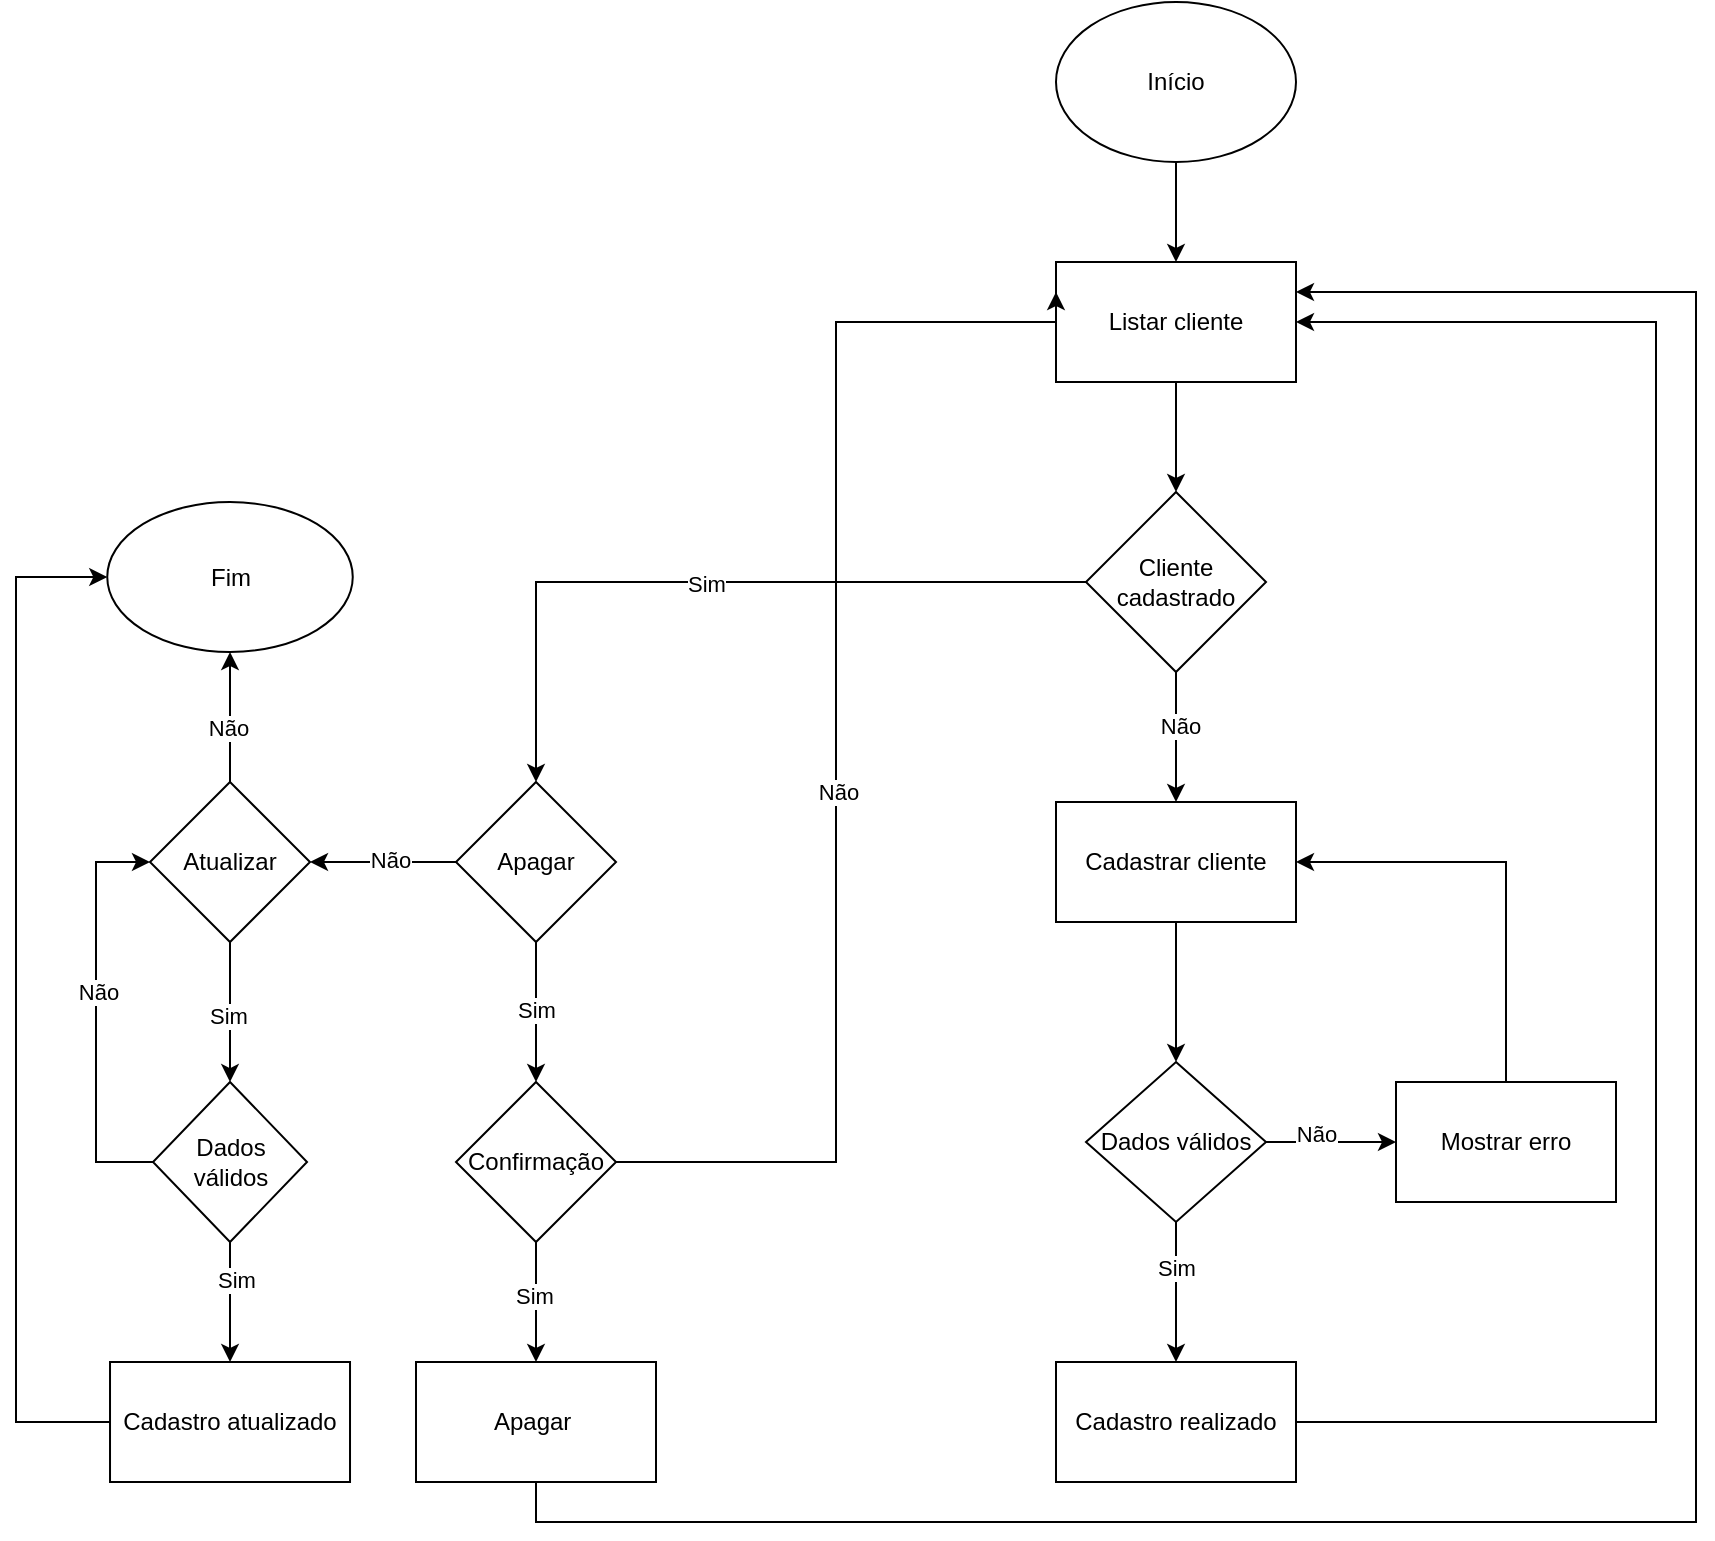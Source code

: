 <mxfile version="24.5.4" type="device" pages="10">
  <diagram name="Página-1" id="2YWr5M0Ana_OGt1wBNgO">
    <mxGraphModel dx="2261" dy="782" grid="1" gridSize="10" guides="1" tooltips="1" connect="1" arrows="1" fold="1" page="1" pageScale="1" pageWidth="827" pageHeight="1169" math="0" shadow="0">
      <root>
        <mxCell id="0" />
        <mxCell id="1" parent="0" />
        <mxCell id="ROnK8UjWgeXxyzOP5Y6l-1" value="" style="edgeStyle=orthogonalEdgeStyle;rounded=0;orthogonalLoop=1;jettySize=auto;html=1;" edge="1" parent="1" source="ROnK8UjWgeXxyzOP5Y6l-2" target="ROnK8UjWgeXxyzOP5Y6l-4">
          <mxGeometry relative="1" as="geometry" />
        </mxCell>
        <mxCell id="ROnK8UjWgeXxyzOP5Y6l-2" value="Início" style="ellipse;whiteSpace=wrap;html=1;" vertex="1" parent="1">
          <mxGeometry x="40" y="250" width="120" height="80" as="geometry" />
        </mxCell>
        <mxCell id="ROnK8UjWgeXxyzOP5Y6l-3" value="" style="edgeStyle=orthogonalEdgeStyle;rounded=0;orthogonalLoop=1;jettySize=auto;html=1;" edge="1" parent="1" source="ROnK8UjWgeXxyzOP5Y6l-4" target="ROnK8UjWgeXxyzOP5Y6l-9">
          <mxGeometry relative="1" as="geometry" />
        </mxCell>
        <mxCell id="ROnK8UjWgeXxyzOP5Y6l-4" value="Listar cliente" style="whiteSpace=wrap;html=1;" vertex="1" parent="1">
          <mxGeometry x="40" y="380" width="120" height="60" as="geometry" />
        </mxCell>
        <mxCell id="ROnK8UjWgeXxyzOP5Y6l-5" value="" style="edgeStyle=orthogonalEdgeStyle;rounded=0;orthogonalLoop=1;jettySize=auto;html=1;" edge="1" parent="1" source="ROnK8UjWgeXxyzOP5Y6l-9" target="ROnK8UjWgeXxyzOP5Y6l-11">
          <mxGeometry relative="1" as="geometry" />
        </mxCell>
        <mxCell id="ROnK8UjWgeXxyzOP5Y6l-6" value="Não" style="edgeLabel;html=1;align=center;verticalAlign=middle;resizable=0;points=[];" vertex="1" connectable="0" parent="ROnK8UjWgeXxyzOP5Y6l-5">
          <mxGeometry x="-0.179" y="2" relative="1" as="geometry">
            <mxPoint as="offset" />
          </mxGeometry>
        </mxCell>
        <mxCell id="ROnK8UjWgeXxyzOP5Y6l-7" value="" style="edgeStyle=orthogonalEdgeStyle;rounded=0;orthogonalLoop=1;jettySize=auto;html=1;entryX=0.5;entryY=0;entryDx=0;entryDy=0;" edge="1" parent="1" source="ROnK8UjWgeXxyzOP5Y6l-9" target="ROnK8UjWgeXxyzOP5Y6l-25">
          <mxGeometry relative="1" as="geometry">
            <mxPoint x="-10" y="540" as="targetPoint" />
          </mxGeometry>
        </mxCell>
        <mxCell id="ROnK8UjWgeXxyzOP5Y6l-8" value="Sim" style="edgeLabel;html=1;align=center;verticalAlign=middle;resizable=0;points=[];" vertex="1" connectable="0" parent="ROnK8UjWgeXxyzOP5Y6l-7">
          <mxGeometry x="0.015" y="1" relative="1" as="geometry">
            <mxPoint as="offset" />
          </mxGeometry>
        </mxCell>
        <mxCell id="ROnK8UjWgeXxyzOP5Y6l-9" value="Cliente cadastrado" style="rhombus;whiteSpace=wrap;html=1;" vertex="1" parent="1">
          <mxGeometry x="55" y="495" width="90" height="90" as="geometry" />
        </mxCell>
        <mxCell id="ROnK8UjWgeXxyzOP5Y6l-10" value="" style="edgeStyle=orthogonalEdgeStyle;rounded=0;orthogonalLoop=1;jettySize=auto;html=1;" edge="1" parent="1" source="ROnK8UjWgeXxyzOP5Y6l-11" target="ROnK8UjWgeXxyzOP5Y6l-16">
          <mxGeometry relative="1" as="geometry" />
        </mxCell>
        <mxCell id="ROnK8UjWgeXxyzOP5Y6l-11" value="Cadastrar cliente" style="whiteSpace=wrap;html=1;" vertex="1" parent="1">
          <mxGeometry x="40" y="650" width="120" height="60" as="geometry" />
        </mxCell>
        <mxCell id="ROnK8UjWgeXxyzOP5Y6l-12" value="" style="edgeStyle=orthogonalEdgeStyle;rounded=0;orthogonalLoop=1;jettySize=auto;html=1;" edge="1" parent="1" source="ROnK8UjWgeXxyzOP5Y6l-16" target="ROnK8UjWgeXxyzOP5Y6l-18">
          <mxGeometry relative="1" as="geometry" />
        </mxCell>
        <mxCell id="ROnK8UjWgeXxyzOP5Y6l-13" value="Não" style="edgeLabel;html=1;align=center;verticalAlign=middle;resizable=0;points=[];" vertex="1" connectable="0" parent="ROnK8UjWgeXxyzOP5Y6l-12">
          <mxGeometry x="-0.231" y="4" relative="1" as="geometry">
            <mxPoint as="offset" />
          </mxGeometry>
        </mxCell>
        <mxCell id="ROnK8UjWgeXxyzOP5Y6l-14" value="" style="edgeStyle=orthogonalEdgeStyle;rounded=0;orthogonalLoop=1;jettySize=auto;html=1;" edge="1" parent="1" source="ROnK8UjWgeXxyzOP5Y6l-16" target="ROnK8UjWgeXxyzOP5Y6l-20">
          <mxGeometry relative="1" as="geometry" />
        </mxCell>
        <mxCell id="ROnK8UjWgeXxyzOP5Y6l-15" value="Sim" style="edgeLabel;html=1;align=center;verticalAlign=middle;resizable=0;points=[];" vertex="1" connectable="0" parent="ROnK8UjWgeXxyzOP5Y6l-14">
          <mxGeometry x="-0.356" relative="1" as="geometry">
            <mxPoint as="offset" />
          </mxGeometry>
        </mxCell>
        <mxCell id="ROnK8UjWgeXxyzOP5Y6l-16" value="Dados válidos" style="rhombus;whiteSpace=wrap;html=1;" vertex="1" parent="1">
          <mxGeometry x="55" y="780" width="90" height="80" as="geometry" />
        </mxCell>
        <mxCell id="ROnK8UjWgeXxyzOP5Y6l-17" style="edgeStyle=orthogonalEdgeStyle;rounded=0;orthogonalLoop=1;jettySize=auto;html=1;entryX=1;entryY=0.5;entryDx=0;entryDy=0;" edge="1" parent="1" source="ROnK8UjWgeXxyzOP5Y6l-18" target="ROnK8UjWgeXxyzOP5Y6l-11">
          <mxGeometry relative="1" as="geometry">
            <Array as="points">
              <mxPoint x="265" y="680" />
            </Array>
          </mxGeometry>
        </mxCell>
        <mxCell id="ROnK8UjWgeXxyzOP5Y6l-18" value="Mostrar erro" style="whiteSpace=wrap;html=1;" vertex="1" parent="1">
          <mxGeometry x="210" y="790" width="110" height="60" as="geometry" />
        </mxCell>
        <mxCell id="ROnK8UjWgeXxyzOP5Y6l-19" style="edgeStyle=orthogonalEdgeStyle;rounded=0;orthogonalLoop=1;jettySize=auto;html=1;exitX=1;exitY=0.5;exitDx=0;exitDy=0;entryX=1;entryY=0.5;entryDx=0;entryDy=0;" edge="1" parent="1" source="ROnK8UjWgeXxyzOP5Y6l-20" target="ROnK8UjWgeXxyzOP5Y6l-4">
          <mxGeometry relative="1" as="geometry">
            <Array as="points">
              <mxPoint x="340" y="960" />
              <mxPoint x="340" y="410" />
            </Array>
          </mxGeometry>
        </mxCell>
        <mxCell id="ROnK8UjWgeXxyzOP5Y6l-20" value="Cadastro realizado" style="whiteSpace=wrap;html=1;" vertex="1" parent="1">
          <mxGeometry x="40" y="930" width="120" height="60" as="geometry" />
        </mxCell>
        <mxCell id="ROnK8UjWgeXxyzOP5Y6l-21" value="" style="edgeStyle=orthogonalEdgeStyle;rounded=0;orthogonalLoop=1;jettySize=auto;html=1;" edge="1" parent="1" source="ROnK8UjWgeXxyzOP5Y6l-25" target="ROnK8UjWgeXxyzOP5Y6l-30">
          <mxGeometry relative="1" as="geometry" />
        </mxCell>
        <mxCell id="ROnK8UjWgeXxyzOP5Y6l-22" value="Sim" style="edgeLabel;html=1;align=center;verticalAlign=middle;resizable=0;points=[];" vertex="1" connectable="0" parent="ROnK8UjWgeXxyzOP5Y6l-21">
          <mxGeometry x="-0.05" relative="1" as="geometry">
            <mxPoint as="offset" />
          </mxGeometry>
        </mxCell>
        <mxCell id="ROnK8UjWgeXxyzOP5Y6l-23" value="" style="edgeStyle=orthogonalEdgeStyle;rounded=0;orthogonalLoop=1;jettySize=auto;html=1;" edge="1" parent="1" source="ROnK8UjWgeXxyzOP5Y6l-25" target="ROnK8UjWgeXxyzOP5Y6l-38">
          <mxGeometry relative="1" as="geometry" />
        </mxCell>
        <mxCell id="ROnK8UjWgeXxyzOP5Y6l-24" value="Não" style="edgeLabel;html=1;align=center;verticalAlign=middle;resizable=0;points=[];" vertex="1" connectable="0" parent="ROnK8UjWgeXxyzOP5Y6l-23">
          <mxGeometry x="-0.1" y="-1" relative="1" as="geometry">
            <mxPoint as="offset" />
          </mxGeometry>
        </mxCell>
        <mxCell id="ROnK8UjWgeXxyzOP5Y6l-25" value="Apagar" style="rhombus;whiteSpace=wrap;html=1;" vertex="1" parent="1">
          <mxGeometry x="-260" y="640" width="80" height="80" as="geometry" />
        </mxCell>
        <mxCell id="ROnK8UjWgeXxyzOP5Y6l-26" value="" style="edgeStyle=orthogonalEdgeStyle;rounded=0;orthogonalLoop=1;jettySize=auto;html=1;" edge="1" parent="1" source="ROnK8UjWgeXxyzOP5Y6l-30" target="ROnK8UjWgeXxyzOP5Y6l-32">
          <mxGeometry relative="1" as="geometry" />
        </mxCell>
        <mxCell id="ROnK8UjWgeXxyzOP5Y6l-27" value="Sim" style="edgeLabel;html=1;align=center;verticalAlign=middle;resizable=0;points=[];" vertex="1" connectable="0" parent="ROnK8UjWgeXxyzOP5Y6l-26">
          <mxGeometry x="-0.111" y="-1" relative="1" as="geometry">
            <mxPoint as="offset" />
          </mxGeometry>
        </mxCell>
        <mxCell id="ROnK8UjWgeXxyzOP5Y6l-28" style="edgeStyle=orthogonalEdgeStyle;rounded=0;orthogonalLoop=1;jettySize=auto;html=1;exitX=1;exitY=0.5;exitDx=0;exitDy=0;entryX=0;entryY=0.25;entryDx=0;entryDy=0;" edge="1" parent="1" source="ROnK8UjWgeXxyzOP5Y6l-30" target="ROnK8UjWgeXxyzOP5Y6l-4">
          <mxGeometry relative="1" as="geometry">
            <Array as="points">
              <mxPoint x="-70" y="830" />
              <mxPoint x="-70" y="410" />
              <mxPoint x="40" y="410" />
            </Array>
          </mxGeometry>
        </mxCell>
        <mxCell id="ROnK8UjWgeXxyzOP5Y6l-29" value="Não" style="edgeLabel;html=1;align=center;verticalAlign=middle;resizable=0;points=[];" vertex="1" connectable="0" parent="ROnK8UjWgeXxyzOP5Y6l-28">
          <mxGeometry x="-0.099" y="-1" relative="1" as="geometry">
            <mxPoint as="offset" />
          </mxGeometry>
        </mxCell>
        <mxCell id="ROnK8UjWgeXxyzOP5Y6l-30" value="Confirmação" style="rhombus;whiteSpace=wrap;html=1;" vertex="1" parent="1">
          <mxGeometry x="-260" y="790" width="80" height="80" as="geometry" />
        </mxCell>
        <mxCell id="ROnK8UjWgeXxyzOP5Y6l-31" style="edgeStyle=orthogonalEdgeStyle;rounded=0;orthogonalLoop=1;jettySize=auto;html=1;entryX=1;entryY=0.25;entryDx=0;entryDy=0;" edge="1" parent="1" source="ROnK8UjWgeXxyzOP5Y6l-32" target="ROnK8UjWgeXxyzOP5Y6l-4">
          <mxGeometry relative="1" as="geometry">
            <Array as="points">
              <mxPoint x="-220" y="1010" />
              <mxPoint x="360" y="1010" />
              <mxPoint x="360" y="395" />
            </Array>
          </mxGeometry>
        </mxCell>
        <mxCell id="ROnK8UjWgeXxyzOP5Y6l-32" value="Apagar&amp;nbsp;" style="whiteSpace=wrap;html=1;" vertex="1" parent="1">
          <mxGeometry x="-280" y="930" width="120" height="60" as="geometry" />
        </mxCell>
        <mxCell id="ROnK8UjWgeXxyzOP5Y6l-33" style="edgeStyle=orthogonalEdgeStyle;rounded=0;orthogonalLoop=1;jettySize=auto;html=1;exitX=0.5;exitY=1;exitDx=0;exitDy=0;" edge="1" parent="1" source="ROnK8UjWgeXxyzOP5Y6l-32" target="ROnK8UjWgeXxyzOP5Y6l-32">
          <mxGeometry relative="1" as="geometry" />
        </mxCell>
        <mxCell id="ROnK8UjWgeXxyzOP5Y6l-34" value="" style="edgeStyle=orthogonalEdgeStyle;rounded=0;orthogonalLoop=1;jettySize=auto;html=1;" edge="1" parent="1" source="ROnK8UjWgeXxyzOP5Y6l-38" target="ROnK8UjWgeXxyzOP5Y6l-39">
          <mxGeometry relative="1" as="geometry" />
        </mxCell>
        <mxCell id="ROnK8UjWgeXxyzOP5Y6l-35" value="Não" style="edgeLabel;html=1;align=center;verticalAlign=middle;resizable=0;points=[];" vertex="1" connectable="0" parent="ROnK8UjWgeXxyzOP5Y6l-34">
          <mxGeometry x="-0.169" y="1" relative="1" as="geometry">
            <mxPoint as="offset" />
          </mxGeometry>
        </mxCell>
        <mxCell id="ROnK8UjWgeXxyzOP5Y6l-36" value="" style="edgeStyle=orthogonalEdgeStyle;rounded=0;orthogonalLoop=1;jettySize=auto;html=1;" edge="1" parent="1" source="ROnK8UjWgeXxyzOP5Y6l-38" target="ROnK8UjWgeXxyzOP5Y6l-44">
          <mxGeometry relative="1" as="geometry" />
        </mxCell>
        <mxCell id="ROnK8UjWgeXxyzOP5Y6l-37" value="Sim" style="edgeLabel;html=1;align=center;verticalAlign=middle;resizable=0;points=[];" vertex="1" connectable="0" parent="ROnK8UjWgeXxyzOP5Y6l-36">
          <mxGeometry x="0.05" y="-1" relative="1" as="geometry">
            <mxPoint as="offset" />
          </mxGeometry>
        </mxCell>
        <mxCell id="ROnK8UjWgeXxyzOP5Y6l-38" value="Atualizar" style="rhombus;whiteSpace=wrap;html=1;" vertex="1" parent="1">
          <mxGeometry x="-413" y="640" width="80" height="80" as="geometry" />
        </mxCell>
        <mxCell id="ROnK8UjWgeXxyzOP5Y6l-39" value="Fim" style="ellipse;whiteSpace=wrap;html=1;" vertex="1" parent="1">
          <mxGeometry x="-434.37" y="500" width="122.75" height="75" as="geometry" />
        </mxCell>
        <mxCell id="ROnK8UjWgeXxyzOP5Y6l-40" style="edgeStyle=orthogonalEdgeStyle;rounded=0;orthogonalLoop=1;jettySize=auto;html=1;entryX=0;entryY=0.5;entryDx=0;entryDy=0;" edge="1" parent="1" source="ROnK8UjWgeXxyzOP5Y6l-44" target="ROnK8UjWgeXxyzOP5Y6l-38">
          <mxGeometry relative="1" as="geometry">
            <Array as="points">
              <mxPoint x="-440" y="830" />
              <mxPoint x="-440" y="680" />
            </Array>
          </mxGeometry>
        </mxCell>
        <mxCell id="ROnK8UjWgeXxyzOP5Y6l-41" value="Não" style="edgeLabel;html=1;align=center;verticalAlign=middle;resizable=0;points=[];" vertex="1" connectable="0" parent="ROnK8UjWgeXxyzOP5Y6l-40">
          <mxGeometry x="0.105" y="-1" relative="1" as="geometry">
            <mxPoint as="offset" />
          </mxGeometry>
        </mxCell>
        <mxCell id="ROnK8UjWgeXxyzOP5Y6l-42" value="" style="edgeStyle=orthogonalEdgeStyle;rounded=0;orthogonalLoop=1;jettySize=auto;html=1;" edge="1" parent="1" source="ROnK8UjWgeXxyzOP5Y6l-44" target="ROnK8UjWgeXxyzOP5Y6l-46">
          <mxGeometry relative="1" as="geometry" />
        </mxCell>
        <mxCell id="ROnK8UjWgeXxyzOP5Y6l-43" value="Sim" style="edgeLabel;html=1;align=center;verticalAlign=middle;resizable=0;points=[];" vertex="1" connectable="0" parent="ROnK8UjWgeXxyzOP5Y6l-42">
          <mxGeometry x="-0.378" y="3" relative="1" as="geometry">
            <mxPoint as="offset" />
          </mxGeometry>
        </mxCell>
        <mxCell id="ROnK8UjWgeXxyzOP5Y6l-44" value="Dados válidos" style="rhombus;whiteSpace=wrap;html=1;" vertex="1" parent="1">
          <mxGeometry x="-411.49" y="790" width="77" height="80" as="geometry" />
        </mxCell>
        <mxCell id="ROnK8UjWgeXxyzOP5Y6l-45" style="edgeStyle=orthogonalEdgeStyle;rounded=0;orthogonalLoop=1;jettySize=auto;html=1;entryX=0;entryY=0.5;entryDx=0;entryDy=0;" edge="1" parent="1" source="ROnK8UjWgeXxyzOP5Y6l-46" target="ROnK8UjWgeXxyzOP5Y6l-39">
          <mxGeometry relative="1" as="geometry">
            <Array as="points">
              <mxPoint x="-480" y="960" />
              <mxPoint x="-480" y="538" />
            </Array>
          </mxGeometry>
        </mxCell>
        <mxCell id="ROnK8UjWgeXxyzOP5Y6l-46" value="Cadastro atualizado" style="whiteSpace=wrap;html=1;" vertex="1" parent="1">
          <mxGeometry x="-432.99" y="930" width="120" height="60" as="geometry" />
        </mxCell>
      </root>
    </mxGraphModel>
  </diagram>
  <diagram id="W_UoLW5wLJOweoG5BOPP" name="Página-2">
    <mxGraphModel dx="2261" dy="782" grid="1" gridSize="10" guides="1" tooltips="1" connect="1" arrows="1" fold="1" page="1" pageScale="1" pageWidth="827" pageHeight="1169" math="0" shadow="0">
      <root>
        <mxCell id="0" />
        <mxCell id="1" parent="0" />
        <mxCell id="hZ6gQAjTCxx66slIR45v-3" value="" style="edgeStyle=orthogonalEdgeStyle;rounded=0;orthogonalLoop=1;jettySize=auto;html=1;" parent="1" source="hZ6gQAjTCxx66slIR45v-1" target="hZ6gQAjTCxx66slIR45v-2" edge="1">
          <mxGeometry relative="1" as="geometry" />
        </mxCell>
        <mxCell id="hZ6gQAjTCxx66slIR45v-1" value="Início" style="ellipse;whiteSpace=wrap;html=1;" parent="1" vertex="1">
          <mxGeometry x="40" y="250" width="120" height="80" as="geometry" />
        </mxCell>
        <mxCell id="1v4y1QKkwZ9NNZG1EVB0-2" value="" style="edgeStyle=orthogonalEdgeStyle;rounded=0;orthogonalLoop=1;jettySize=auto;html=1;" parent="1" source="hZ6gQAjTCxx66slIR45v-2" target="1v4y1QKkwZ9NNZG1EVB0-1" edge="1">
          <mxGeometry relative="1" as="geometry" />
        </mxCell>
        <mxCell id="hZ6gQAjTCxx66slIR45v-2" value="Listar fornecedor" style="whiteSpace=wrap;html=1;" parent="1" vertex="1">
          <mxGeometry x="40" y="380" width="120" height="60" as="geometry" />
        </mxCell>
        <mxCell id="DyGSZyNDGlYsBg9GmzMD-2" value="" style="edgeStyle=orthogonalEdgeStyle;rounded=0;orthogonalLoop=1;jettySize=auto;html=1;" parent="1" source="1v4y1QKkwZ9NNZG1EVB0-1" target="DyGSZyNDGlYsBg9GmzMD-1" edge="1">
          <mxGeometry relative="1" as="geometry" />
        </mxCell>
        <mxCell id="DyGSZyNDGlYsBg9GmzMD-3" value="Não" style="edgeLabel;html=1;align=center;verticalAlign=middle;resizable=0;points=[];" parent="DyGSZyNDGlYsBg9GmzMD-2" vertex="1" connectable="0">
          <mxGeometry x="-0.179" y="2" relative="1" as="geometry">
            <mxPoint as="offset" />
          </mxGeometry>
        </mxCell>
        <mxCell id="DyGSZyNDGlYsBg9GmzMD-5" value="" style="edgeStyle=orthogonalEdgeStyle;rounded=0;orthogonalLoop=1;jettySize=auto;html=1;entryX=0.5;entryY=0;entryDx=0;entryDy=0;" parent="1" source="1v4y1QKkwZ9NNZG1EVB0-1" target="RdBoaefKfcVeeFDoRtOO-1" edge="1">
          <mxGeometry relative="1" as="geometry">
            <mxPoint x="-10" y="540" as="targetPoint" />
          </mxGeometry>
        </mxCell>
        <mxCell id="DyGSZyNDGlYsBg9GmzMD-6" value="Sim" style="edgeLabel;html=1;align=center;verticalAlign=middle;resizable=0;points=[];" parent="DyGSZyNDGlYsBg9GmzMD-5" vertex="1" connectable="0">
          <mxGeometry x="0.015" y="1" relative="1" as="geometry">
            <mxPoint as="offset" />
          </mxGeometry>
        </mxCell>
        <mxCell id="1v4y1QKkwZ9NNZG1EVB0-1" value="Fornecedor cadastrado" style="rhombus;whiteSpace=wrap;html=1;" parent="1" vertex="1">
          <mxGeometry x="55" y="495" width="90" height="90" as="geometry" />
        </mxCell>
        <mxCell id="SmN5IPAVws7QXwlPMo-b-2" value="" style="edgeStyle=orthogonalEdgeStyle;rounded=0;orthogonalLoop=1;jettySize=auto;html=1;" parent="1" source="DyGSZyNDGlYsBg9GmzMD-1" target="SmN5IPAVws7QXwlPMo-b-1" edge="1">
          <mxGeometry relative="1" as="geometry" />
        </mxCell>
        <mxCell id="DyGSZyNDGlYsBg9GmzMD-1" value="Cadastrar fornecedor" style="whiteSpace=wrap;html=1;" parent="1" vertex="1">
          <mxGeometry x="40" y="650" width="120" height="60" as="geometry" />
        </mxCell>
        <mxCell id="oZf_JJ2eIHaKdD3UgPOm-2" value="" style="edgeStyle=orthogonalEdgeStyle;rounded=0;orthogonalLoop=1;jettySize=auto;html=1;" parent="1" source="SmN5IPAVws7QXwlPMo-b-1" target="oZf_JJ2eIHaKdD3UgPOm-1" edge="1">
          <mxGeometry relative="1" as="geometry" />
        </mxCell>
        <mxCell id="oZf_JJ2eIHaKdD3UgPOm-3" value="Não" style="edgeLabel;html=1;align=center;verticalAlign=middle;resizable=0;points=[];" parent="oZf_JJ2eIHaKdD3UgPOm-2" vertex="1" connectable="0">
          <mxGeometry x="-0.231" y="4" relative="1" as="geometry">
            <mxPoint as="offset" />
          </mxGeometry>
        </mxCell>
        <mxCell id="sunzGuTPq9HG_Ba7n4OH-2" value="" style="edgeStyle=orthogonalEdgeStyle;rounded=0;orthogonalLoop=1;jettySize=auto;html=1;" parent="1" source="SmN5IPAVws7QXwlPMo-b-1" target="sunzGuTPq9HG_Ba7n4OH-1" edge="1">
          <mxGeometry relative="1" as="geometry" />
        </mxCell>
        <mxCell id="sunzGuTPq9HG_Ba7n4OH-3" value="Sim" style="edgeLabel;html=1;align=center;verticalAlign=middle;resizable=0;points=[];" parent="sunzGuTPq9HG_Ba7n4OH-2" vertex="1" connectable="0">
          <mxGeometry x="-0.356" relative="1" as="geometry">
            <mxPoint as="offset" />
          </mxGeometry>
        </mxCell>
        <mxCell id="SmN5IPAVws7QXwlPMo-b-1" value="Dados válidos" style="rhombus;whiteSpace=wrap;html=1;" parent="1" vertex="1">
          <mxGeometry x="55" y="780" width="90" height="80" as="geometry" />
        </mxCell>
        <mxCell id="wEJDAWa6kp7aLWZYhMMa-1" style="edgeStyle=orthogonalEdgeStyle;rounded=0;orthogonalLoop=1;jettySize=auto;html=1;entryX=1;entryY=0.5;entryDx=0;entryDy=0;" parent="1" source="oZf_JJ2eIHaKdD3UgPOm-1" target="DyGSZyNDGlYsBg9GmzMD-1" edge="1">
          <mxGeometry relative="1" as="geometry">
            <Array as="points">
              <mxPoint x="265" y="680" />
            </Array>
          </mxGeometry>
        </mxCell>
        <mxCell id="oZf_JJ2eIHaKdD3UgPOm-1" value="Mostrar erro" style="whiteSpace=wrap;html=1;" parent="1" vertex="1">
          <mxGeometry x="210" y="790" width="110" height="60" as="geometry" />
        </mxCell>
        <mxCell id="67fA7AGJo-EriFbDqrUB-4" style="edgeStyle=orthogonalEdgeStyle;rounded=0;orthogonalLoop=1;jettySize=auto;html=1;exitX=1;exitY=0.5;exitDx=0;exitDy=0;entryX=1;entryY=0.5;entryDx=0;entryDy=0;" parent="1" source="sunzGuTPq9HG_Ba7n4OH-1" target="hZ6gQAjTCxx66slIR45v-2" edge="1">
          <mxGeometry relative="1" as="geometry">
            <Array as="points">
              <mxPoint x="340" y="960" />
              <mxPoint x="340" y="410" />
            </Array>
          </mxGeometry>
        </mxCell>
        <mxCell id="sunzGuTPq9HG_Ba7n4OH-1" value="Cadastro realizado" style="whiteSpace=wrap;html=1;" parent="1" vertex="1">
          <mxGeometry x="40" y="930" width="120" height="60" as="geometry" />
        </mxCell>
        <mxCell id="N-ZsXkzxqG_vbcViHtvz-2" value="" style="edgeStyle=orthogonalEdgeStyle;rounded=0;orthogonalLoop=1;jettySize=auto;html=1;" parent="1" source="RdBoaefKfcVeeFDoRtOO-1" target="N-ZsXkzxqG_vbcViHtvz-1" edge="1">
          <mxGeometry relative="1" as="geometry" />
        </mxCell>
        <mxCell id="N-ZsXkzxqG_vbcViHtvz-3" value="Sim" style="edgeLabel;html=1;align=center;verticalAlign=middle;resizable=0;points=[];" parent="N-ZsXkzxqG_vbcViHtvz-2" vertex="1" connectable="0">
          <mxGeometry x="-0.05" relative="1" as="geometry">
            <mxPoint as="offset" />
          </mxGeometry>
        </mxCell>
        <mxCell id="jCigIY1gZCFCo26QF6BB-2" value="" style="edgeStyle=orthogonalEdgeStyle;rounded=0;orthogonalLoop=1;jettySize=auto;html=1;" parent="1" source="RdBoaefKfcVeeFDoRtOO-1" target="jCigIY1gZCFCo26QF6BB-1" edge="1">
          <mxGeometry relative="1" as="geometry" />
        </mxCell>
        <mxCell id="SVdeW-MZdMfjNqu8vkG7-1" value="Não" style="edgeLabel;html=1;align=center;verticalAlign=middle;resizable=0;points=[];" parent="jCigIY1gZCFCo26QF6BB-2" vertex="1" connectable="0">
          <mxGeometry x="-0.1" y="-1" relative="1" as="geometry">
            <mxPoint as="offset" />
          </mxGeometry>
        </mxCell>
        <mxCell id="RdBoaefKfcVeeFDoRtOO-1" value="Apagar" style="rhombus;whiteSpace=wrap;html=1;" parent="1" vertex="1">
          <mxGeometry x="-260" y="640" width="80" height="80" as="geometry" />
        </mxCell>
        <mxCell id="5k8Vh_QVT2XBwvflosDa-2" value="" style="edgeStyle=orthogonalEdgeStyle;rounded=0;orthogonalLoop=1;jettySize=auto;html=1;" parent="1" source="N-ZsXkzxqG_vbcViHtvz-1" target="5k8Vh_QVT2XBwvflosDa-1" edge="1">
          <mxGeometry relative="1" as="geometry" />
        </mxCell>
        <mxCell id="5k8Vh_QVT2XBwvflosDa-3" value="Sim" style="edgeLabel;html=1;align=center;verticalAlign=middle;resizable=0;points=[];" parent="5k8Vh_QVT2XBwvflosDa-2" vertex="1" connectable="0">
          <mxGeometry x="-0.111" y="-1" relative="1" as="geometry">
            <mxPoint as="offset" />
          </mxGeometry>
        </mxCell>
        <mxCell id="EXw5f8WscZMFyOwa0whN-1" style="edgeStyle=orthogonalEdgeStyle;rounded=0;orthogonalLoop=1;jettySize=auto;html=1;exitX=1;exitY=0.5;exitDx=0;exitDy=0;entryX=0;entryY=0.25;entryDx=0;entryDy=0;" edge="1" parent="1" source="N-ZsXkzxqG_vbcViHtvz-1" target="hZ6gQAjTCxx66slIR45v-2">
          <mxGeometry relative="1" as="geometry">
            <Array as="points">
              <mxPoint x="-70" y="830" />
              <mxPoint x="-70" y="410" />
              <mxPoint x="40" y="410" />
            </Array>
          </mxGeometry>
        </mxCell>
        <mxCell id="EXw5f8WscZMFyOwa0whN-2" value="Não" style="edgeLabel;html=1;align=center;verticalAlign=middle;resizable=0;points=[];" vertex="1" connectable="0" parent="EXw5f8WscZMFyOwa0whN-1">
          <mxGeometry x="-0.099" y="-1" relative="1" as="geometry">
            <mxPoint as="offset" />
          </mxGeometry>
        </mxCell>
        <mxCell id="N-ZsXkzxqG_vbcViHtvz-1" value="Confirmação" style="rhombus;whiteSpace=wrap;html=1;" parent="1" vertex="1">
          <mxGeometry x="-260" y="790" width="80" height="80" as="geometry" />
        </mxCell>
        <mxCell id="0X2uUKy8XB1TTYj6740U-2" style="edgeStyle=orthogonalEdgeStyle;rounded=0;orthogonalLoop=1;jettySize=auto;html=1;entryX=1;entryY=0.25;entryDx=0;entryDy=0;" parent="1" source="5k8Vh_QVT2XBwvflosDa-1" target="hZ6gQAjTCxx66slIR45v-2" edge="1">
          <mxGeometry relative="1" as="geometry">
            <Array as="points">
              <mxPoint x="-220" y="1010" />
              <mxPoint x="360" y="1010" />
              <mxPoint x="360" y="395" />
            </Array>
          </mxGeometry>
        </mxCell>
        <mxCell id="5k8Vh_QVT2XBwvflosDa-1" value="Apagar&amp;nbsp;" style="whiteSpace=wrap;html=1;" parent="1" vertex="1">
          <mxGeometry x="-280" y="930" width="120" height="60" as="geometry" />
        </mxCell>
        <mxCell id="5k8Vh_QVT2XBwvflosDa-4" style="edgeStyle=orthogonalEdgeStyle;rounded=0;orthogonalLoop=1;jettySize=auto;html=1;exitX=0.5;exitY=1;exitDx=0;exitDy=0;" parent="1" source="5k8Vh_QVT2XBwvflosDa-1" target="5k8Vh_QVT2XBwvflosDa-1" edge="1">
          <mxGeometry relative="1" as="geometry" />
        </mxCell>
        <mxCell id="Fk2Q-ftyHbty6B3iegw0-2" value="" style="edgeStyle=orthogonalEdgeStyle;rounded=0;orthogonalLoop=1;jettySize=auto;html=1;" parent="1" source="jCigIY1gZCFCo26QF6BB-1" target="Fk2Q-ftyHbty6B3iegw0-1" edge="1">
          <mxGeometry relative="1" as="geometry" />
        </mxCell>
        <mxCell id="Fk2Q-ftyHbty6B3iegw0-5" value="Não" style="edgeLabel;html=1;align=center;verticalAlign=middle;resizable=0;points=[];" parent="Fk2Q-ftyHbty6B3iegw0-2" vertex="1" connectable="0">
          <mxGeometry x="-0.169" y="1" relative="1" as="geometry">
            <mxPoint as="offset" />
          </mxGeometry>
        </mxCell>
        <mxCell id="Q8cszjBVbudhXjClSAoo-2" value="" style="edgeStyle=orthogonalEdgeStyle;rounded=0;orthogonalLoop=1;jettySize=auto;html=1;" parent="1" source="jCigIY1gZCFCo26QF6BB-1" target="Q8cszjBVbudhXjClSAoo-1" edge="1">
          <mxGeometry relative="1" as="geometry" />
        </mxCell>
        <mxCell id="Q8cszjBVbudhXjClSAoo-3" value="Sim" style="edgeLabel;html=1;align=center;verticalAlign=middle;resizable=0;points=[];" parent="Q8cszjBVbudhXjClSAoo-2" vertex="1" connectable="0">
          <mxGeometry x="0.05" y="-1" relative="1" as="geometry">
            <mxPoint as="offset" />
          </mxGeometry>
        </mxCell>
        <mxCell id="jCigIY1gZCFCo26QF6BB-1" value="Atualizar" style="rhombus;whiteSpace=wrap;html=1;" parent="1" vertex="1">
          <mxGeometry x="-413" y="640" width="80" height="80" as="geometry" />
        </mxCell>
        <mxCell id="Fk2Q-ftyHbty6B3iegw0-1" value="Fim" style="ellipse;whiteSpace=wrap;html=1;" parent="1" vertex="1">
          <mxGeometry x="-434.37" y="500" width="122.75" height="75" as="geometry" />
        </mxCell>
        <mxCell id="2Rc5sSrGYOnrBeEEs7uZ-1" style="edgeStyle=orthogonalEdgeStyle;rounded=0;orthogonalLoop=1;jettySize=auto;html=1;entryX=0;entryY=0.5;entryDx=0;entryDy=0;" parent="1" source="Q8cszjBVbudhXjClSAoo-1" target="jCigIY1gZCFCo26QF6BB-1" edge="1">
          <mxGeometry relative="1" as="geometry">
            <Array as="points">
              <mxPoint x="-440" y="830" />
              <mxPoint x="-440" y="680" />
            </Array>
          </mxGeometry>
        </mxCell>
        <mxCell id="2Rc5sSrGYOnrBeEEs7uZ-2" value="Não" style="edgeLabel;html=1;align=center;verticalAlign=middle;resizable=0;points=[];" parent="2Rc5sSrGYOnrBeEEs7uZ-1" vertex="1" connectable="0">
          <mxGeometry x="0.105" y="-1" relative="1" as="geometry">
            <mxPoint as="offset" />
          </mxGeometry>
        </mxCell>
        <mxCell id="_UoBJGnqUXYlf-gPcolr-2" value="" style="edgeStyle=orthogonalEdgeStyle;rounded=0;orthogonalLoop=1;jettySize=auto;html=1;" parent="1" source="Q8cszjBVbudhXjClSAoo-1" target="_UoBJGnqUXYlf-gPcolr-1" edge="1">
          <mxGeometry relative="1" as="geometry" />
        </mxCell>
        <mxCell id="EnXBtUJ-espIf-0JIvTO-1" value="Sim" style="edgeLabel;html=1;align=center;verticalAlign=middle;resizable=0;points=[];" parent="_UoBJGnqUXYlf-gPcolr-2" vertex="1" connectable="0">
          <mxGeometry x="-0.378" y="3" relative="1" as="geometry">
            <mxPoint as="offset" />
          </mxGeometry>
        </mxCell>
        <mxCell id="Q8cszjBVbudhXjClSAoo-1" value="Dados válidos" style="rhombus;whiteSpace=wrap;html=1;" parent="1" vertex="1">
          <mxGeometry x="-411.49" y="790" width="77" height="80" as="geometry" />
        </mxCell>
        <mxCell id="RVoF_xH2XVXeap5eyw5I-1" style="edgeStyle=orthogonalEdgeStyle;rounded=0;orthogonalLoop=1;jettySize=auto;html=1;entryX=0;entryY=0.5;entryDx=0;entryDy=0;" parent="1" source="_UoBJGnqUXYlf-gPcolr-1" target="Fk2Q-ftyHbty6B3iegw0-1" edge="1">
          <mxGeometry relative="1" as="geometry">
            <Array as="points">
              <mxPoint x="-480" y="960" />
              <mxPoint x="-480" y="538" />
            </Array>
          </mxGeometry>
        </mxCell>
        <mxCell id="_UoBJGnqUXYlf-gPcolr-1" value="Cadastro atualizado" style="whiteSpace=wrap;html=1;" parent="1" vertex="1">
          <mxGeometry x="-432.99" y="930" width="120" height="60" as="geometry" />
        </mxCell>
      </root>
    </mxGraphModel>
  </diagram>
  <diagram id="2_QfAqFRW2zeYOqAbEse" name="Página-3">
    <mxGraphModel dx="2261" dy="782" grid="1" gridSize="10" guides="1" tooltips="1" connect="1" arrows="1" fold="1" page="1" pageScale="1" pageWidth="827" pageHeight="1169" math="0" shadow="0">
      <root>
        <mxCell id="0" />
        <mxCell id="1" parent="0" />
        <mxCell id="GHHTkuLdp9xYIXEZxoYx-1" value="" style="edgeStyle=orthogonalEdgeStyle;rounded=0;orthogonalLoop=1;jettySize=auto;html=1;" parent="1" source="GHHTkuLdp9xYIXEZxoYx-2" target="GHHTkuLdp9xYIXEZxoYx-4" edge="1">
          <mxGeometry relative="1" as="geometry" />
        </mxCell>
        <mxCell id="GHHTkuLdp9xYIXEZxoYx-2" value="Início" style="ellipse;whiteSpace=wrap;html=1;" parent="1" vertex="1">
          <mxGeometry x="40" y="250" width="120" height="80" as="geometry" />
        </mxCell>
        <mxCell id="GHHTkuLdp9xYIXEZxoYx-3" value="" style="edgeStyle=orthogonalEdgeStyle;rounded=0;orthogonalLoop=1;jettySize=auto;html=1;" parent="1" source="GHHTkuLdp9xYIXEZxoYx-4" target="GHHTkuLdp9xYIXEZxoYx-9" edge="1">
          <mxGeometry relative="1" as="geometry" />
        </mxCell>
        <mxCell id="GHHTkuLdp9xYIXEZxoYx-4" value="Listar matéria prima" style="whiteSpace=wrap;html=1;" parent="1" vertex="1">
          <mxGeometry x="40" y="380" width="120" height="60" as="geometry" />
        </mxCell>
        <mxCell id="GHHTkuLdp9xYIXEZxoYx-5" value="" style="edgeStyle=orthogonalEdgeStyle;rounded=0;orthogonalLoop=1;jettySize=auto;html=1;" parent="1" source="GHHTkuLdp9xYIXEZxoYx-9" target="GHHTkuLdp9xYIXEZxoYx-11" edge="1">
          <mxGeometry relative="1" as="geometry" />
        </mxCell>
        <mxCell id="GHHTkuLdp9xYIXEZxoYx-6" value="Não" style="edgeLabel;html=1;align=center;verticalAlign=middle;resizable=0;points=[];" parent="GHHTkuLdp9xYIXEZxoYx-5" vertex="1" connectable="0">
          <mxGeometry x="-0.179" y="2" relative="1" as="geometry">
            <mxPoint as="offset" />
          </mxGeometry>
        </mxCell>
        <mxCell id="GHHTkuLdp9xYIXEZxoYx-7" value="" style="edgeStyle=orthogonalEdgeStyle;rounded=0;orthogonalLoop=1;jettySize=auto;html=1;" parent="1" source="GHHTkuLdp9xYIXEZxoYx-9" target="GHHTkuLdp9xYIXEZxoYx-30" edge="1">
          <mxGeometry relative="1" as="geometry">
            <mxPoint x="-10" y="540" as="targetPoint" />
          </mxGeometry>
        </mxCell>
        <mxCell id="GHHTkuLdp9xYIXEZxoYx-8" value="Sim" style="edgeLabel;html=1;align=center;verticalAlign=middle;resizable=0;points=[];" parent="GHHTkuLdp9xYIXEZxoYx-7" vertex="1" connectable="0">
          <mxGeometry x="0.015" y="1" relative="1" as="geometry">
            <mxPoint as="offset" />
          </mxGeometry>
        </mxCell>
        <mxCell id="GHHTkuLdp9xYIXEZxoYx-9" value="Matéria cadastrada" style="rhombus;whiteSpace=wrap;html=1;" parent="1" vertex="1">
          <mxGeometry x="55" y="495" width="90" height="90" as="geometry" />
        </mxCell>
        <mxCell id="GHHTkuLdp9xYIXEZxoYx-10" value="" style="edgeStyle=orthogonalEdgeStyle;rounded=0;orthogonalLoop=1;jettySize=auto;html=1;" parent="1" source="GHHTkuLdp9xYIXEZxoYx-11" target="GHHTkuLdp9xYIXEZxoYx-18" edge="1">
          <mxGeometry relative="1" as="geometry" />
        </mxCell>
        <mxCell id="GHHTkuLdp9xYIXEZxoYx-11" value="Cadastrar matéria" style="whiteSpace=wrap;html=1;" parent="1" vertex="1">
          <mxGeometry x="40" y="650" width="120" height="60" as="geometry" />
        </mxCell>
        <mxCell id="GHHTkuLdp9xYIXEZxoYx-14" value="" style="edgeStyle=orthogonalEdgeStyle;rounded=0;orthogonalLoop=1;jettySize=auto;html=1;" parent="1" source="GHHTkuLdp9xYIXEZxoYx-18" target="GHHTkuLdp9xYIXEZxoYx-20" edge="1">
          <mxGeometry relative="1" as="geometry" />
        </mxCell>
        <mxCell id="GHHTkuLdp9xYIXEZxoYx-15" value="Não" style="edgeLabel;html=1;align=center;verticalAlign=middle;resizable=0;points=[];" parent="GHHTkuLdp9xYIXEZxoYx-14" vertex="1" connectable="0">
          <mxGeometry x="-0.231" y="4" relative="1" as="geometry">
            <mxPoint as="offset" />
          </mxGeometry>
        </mxCell>
        <mxCell id="GHHTkuLdp9xYIXEZxoYx-16" value="" style="edgeStyle=orthogonalEdgeStyle;rounded=0;orthogonalLoop=1;jettySize=auto;html=1;" parent="1" source="GHHTkuLdp9xYIXEZxoYx-18" target="GHHTkuLdp9xYIXEZxoYx-22" edge="1">
          <mxGeometry relative="1" as="geometry" />
        </mxCell>
        <mxCell id="GHHTkuLdp9xYIXEZxoYx-17" value="Sim" style="edgeLabel;html=1;align=center;verticalAlign=middle;resizable=0;points=[];" parent="GHHTkuLdp9xYIXEZxoYx-16" vertex="1" connectable="0">
          <mxGeometry x="-0.356" relative="1" as="geometry">
            <mxPoint as="offset" />
          </mxGeometry>
        </mxCell>
        <mxCell id="GHHTkuLdp9xYIXEZxoYx-18" value="Dados válidos" style="rhombus;whiteSpace=wrap;html=1;" parent="1" vertex="1">
          <mxGeometry x="55" y="780" width="90" height="80" as="geometry" />
        </mxCell>
        <mxCell id="GHHTkuLdp9xYIXEZxoYx-19" style="edgeStyle=orthogonalEdgeStyle;rounded=0;orthogonalLoop=1;jettySize=auto;html=1;entryX=1;entryY=0.5;entryDx=0;entryDy=0;" parent="1" source="GHHTkuLdp9xYIXEZxoYx-20" target="GHHTkuLdp9xYIXEZxoYx-11" edge="1">
          <mxGeometry relative="1" as="geometry">
            <Array as="points">
              <mxPoint x="265" y="680" />
            </Array>
          </mxGeometry>
        </mxCell>
        <mxCell id="GHHTkuLdp9xYIXEZxoYx-20" value="Mostrar erro" style="whiteSpace=wrap;html=1;" parent="1" vertex="1">
          <mxGeometry x="210" y="790" width="110" height="60" as="geometry" />
        </mxCell>
        <mxCell id="GHHTkuLdp9xYIXEZxoYx-21" style="edgeStyle=orthogonalEdgeStyle;rounded=0;orthogonalLoop=1;jettySize=auto;html=1;exitX=1;exitY=0.5;exitDx=0;exitDy=0;entryX=1;entryY=0.5;entryDx=0;entryDy=0;" parent="1" source="GHHTkuLdp9xYIXEZxoYx-22" target="GHHTkuLdp9xYIXEZxoYx-4" edge="1">
          <mxGeometry relative="1" as="geometry">
            <Array as="points">
              <mxPoint x="340" y="960" />
              <mxPoint x="340" y="410" />
            </Array>
          </mxGeometry>
        </mxCell>
        <mxCell id="GHHTkuLdp9xYIXEZxoYx-22" value="Cadastro realizado" style="whiteSpace=wrap;html=1;" parent="1" vertex="1">
          <mxGeometry x="40" y="930" width="120" height="60" as="geometry" />
        </mxCell>
        <mxCell id="GHHTkuLdp9xYIXEZxoYx-26" value="" style="edgeStyle=orthogonalEdgeStyle;rounded=0;orthogonalLoop=1;jettySize=auto;html=1;" parent="1" source="GHHTkuLdp9xYIXEZxoYx-30" target="GHHTkuLdp9xYIXEZxoYx-33" edge="1">
          <mxGeometry relative="1" as="geometry" />
        </mxCell>
        <mxCell id="GHHTkuLdp9xYIXEZxoYx-27" value="Sim" style="edgeLabel;html=1;align=center;verticalAlign=middle;resizable=0;points=[];" parent="GHHTkuLdp9xYIXEZxoYx-26" vertex="1" connectable="0">
          <mxGeometry x="-0.05" relative="1" as="geometry">
            <mxPoint as="offset" />
          </mxGeometry>
        </mxCell>
        <mxCell id="GHHTkuLdp9xYIXEZxoYx-28" value="" style="edgeStyle=orthogonalEdgeStyle;rounded=0;orthogonalLoop=1;jettySize=auto;html=1;" parent="1" source="GHHTkuLdp9xYIXEZxoYx-30" target="GHHTkuLdp9xYIXEZxoYx-43" edge="1">
          <mxGeometry relative="1" as="geometry" />
        </mxCell>
        <mxCell id="GHHTkuLdp9xYIXEZxoYx-29" value="Não" style="edgeLabel;html=1;align=center;verticalAlign=middle;resizable=0;points=[];" parent="GHHTkuLdp9xYIXEZxoYx-28" vertex="1" connectable="0">
          <mxGeometry x="-0.1" y="-1" relative="1" as="geometry">
            <mxPoint as="offset" />
          </mxGeometry>
        </mxCell>
        <mxCell id="GHHTkuLdp9xYIXEZxoYx-30" value="Apagar" style="rhombus;whiteSpace=wrap;html=1;" parent="1" vertex="1">
          <mxGeometry x="-260" y="640" width="80" height="80" as="geometry" />
        </mxCell>
        <mxCell id="GHHTkuLdp9xYIXEZxoYx-31" value="" style="edgeStyle=orthogonalEdgeStyle;rounded=0;orthogonalLoop=1;jettySize=auto;html=1;" parent="1" source="GHHTkuLdp9xYIXEZxoYx-33" target="GHHTkuLdp9xYIXEZxoYx-37" edge="1">
          <mxGeometry relative="1" as="geometry" />
        </mxCell>
        <mxCell id="GHHTkuLdp9xYIXEZxoYx-32" value="Sim" style="edgeLabel;html=1;align=center;verticalAlign=middle;resizable=0;points=[];" parent="GHHTkuLdp9xYIXEZxoYx-31" vertex="1" connectable="0">
          <mxGeometry x="-0.111" y="-1" relative="1" as="geometry">
            <mxPoint as="offset" />
          </mxGeometry>
        </mxCell>
        <mxCell id="w7laPmcJClvis8_Dy42z-1" style="edgeStyle=orthogonalEdgeStyle;rounded=0;orthogonalLoop=1;jettySize=auto;html=1;exitX=1;exitY=0.5;exitDx=0;exitDy=0;entryX=0;entryY=0.5;entryDx=0;entryDy=0;" edge="1" parent="1" source="GHHTkuLdp9xYIXEZxoYx-33" target="GHHTkuLdp9xYIXEZxoYx-4">
          <mxGeometry relative="1" as="geometry" />
        </mxCell>
        <mxCell id="w7laPmcJClvis8_Dy42z-2" value="Não" style="edgeLabel;html=1;align=center;verticalAlign=middle;resizable=0;points=[];" vertex="1" connectable="0" parent="w7laPmcJClvis8_Dy42z-1">
          <mxGeometry x="-0.062" relative="1" as="geometry">
            <mxPoint as="offset" />
          </mxGeometry>
        </mxCell>
        <mxCell id="GHHTkuLdp9xYIXEZxoYx-33" value="Confirmação" style="rhombus;whiteSpace=wrap;html=1;" parent="1" vertex="1">
          <mxGeometry x="-260" y="790" width="80" height="80" as="geometry" />
        </mxCell>
        <mxCell id="GHHTkuLdp9xYIXEZxoYx-36" style="edgeStyle=orthogonalEdgeStyle;rounded=0;orthogonalLoop=1;jettySize=auto;html=1;entryX=1;entryY=0.25;entryDx=0;entryDy=0;" parent="1" source="GHHTkuLdp9xYIXEZxoYx-37" target="GHHTkuLdp9xYIXEZxoYx-4" edge="1">
          <mxGeometry relative="1" as="geometry">
            <Array as="points">
              <mxPoint x="-220" y="1010" />
              <mxPoint x="360" y="1010" />
              <mxPoint x="360" y="395" />
            </Array>
          </mxGeometry>
        </mxCell>
        <mxCell id="GHHTkuLdp9xYIXEZxoYx-37" value="Apagar&amp;nbsp;" style="whiteSpace=wrap;html=1;" parent="1" vertex="1">
          <mxGeometry x="-280" y="930" width="120" height="60" as="geometry" />
        </mxCell>
        <mxCell id="GHHTkuLdp9xYIXEZxoYx-38" style="edgeStyle=orthogonalEdgeStyle;rounded=0;orthogonalLoop=1;jettySize=auto;html=1;exitX=0.5;exitY=1;exitDx=0;exitDy=0;" parent="1" source="GHHTkuLdp9xYIXEZxoYx-37" target="GHHTkuLdp9xYIXEZxoYx-37" edge="1">
          <mxGeometry relative="1" as="geometry" />
        </mxCell>
        <mxCell id="GHHTkuLdp9xYIXEZxoYx-39" value="" style="edgeStyle=orthogonalEdgeStyle;rounded=0;orthogonalLoop=1;jettySize=auto;html=1;" parent="1" source="GHHTkuLdp9xYIXEZxoYx-43" target="GHHTkuLdp9xYIXEZxoYx-44" edge="1">
          <mxGeometry relative="1" as="geometry" />
        </mxCell>
        <mxCell id="GHHTkuLdp9xYIXEZxoYx-40" value="Não" style="edgeLabel;html=1;align=center;verticalAlign=middle;resizable=0;points=[];" parent="GHHTkuLdp9xYIXEZxoYx-39" vertex="1" connectable="0">
          <mxGeometry x="-0.169" y="1" relative="1" as="geometry">
            <mxPoint as="offset" />
          </mxGeometry>
        </mxCell>
        <mxCell id="GHHTkuLdp9xYIXEZxoYx-41" value="" style="edgeStyle=orthogonalEdgeStyle;rounded=0;orthogonalLoop=1;jettySize=auto;html=1;" parent="1" source="GHHTkuLdp9xYIXEZxoYx-43" target="GHHTkuLdp9xYIXEZxoYx-49" edge="1">
          <mxGeometry relative="1" as="geometry" />
        </mxCell>
        <mxCell id="GHHTkuLdp9xYIXEZxoYx-42" value="Sim" style="edgeLabel;html=1;align=center;verticalAlign=middle;resizable=0;points=[];" parent="GHHTkuLdp9xYIXEZxoYx-41" vertex="1" connectable="0">
          <mxGeometry x="0.05" y="-1" relative="1" as="geometry">
            <mxPoint as="offset" />
          </mxGeometry>
        </mxCell>
        <mxCell id="GHHTkuLdp9xYIXEZxoYx-43" value="Atualizar" style="rhombus;whiteSpace=wrap;html=1;" parent="1" vertex="1">
          <mxGeometry x="-413" y="640" width="80" height="80" as="geometry" />
        </mxCell>
        <mxCell id="GHHTkuLdp9xYIXEZxoYx-44" value="Fim" style="ellipse;whiteSpace=wrap;html=1;" parent="1" vertex="1">
          <mxGeometry x="-434.37" y="500" width="122.75" height="75" as="geometry" />
        </mxCell>
        <mxCell id="GHHTkuLdp9xYIXEZxoYx-45" style="edgeStyle=orthogonalEdgeStyle;rounded=0;orthogonalLoop=1;jettySize=auto;html=1;entryX=0;entryY=0.5;entryDx=0;entryDy=0;" parent="1" source="GHHTkuLdp9xYIXEZxoYx-49" target="GHHTkuLdp9xYIXEZxoYx-43" edge="1">
          <mxGeometry relative="1" as="geometry">
            <Array as="points">
              <mxPoint x="-440" y="830" />
              <mxPoint x="-440" y="680" />
            </Array>
          </mxGeometry>
        </mxCell>
        <mxCell id="GHHTkuLdp9xYIXEZxoYx-46" value="Não" style="edgeLabel;html=1;align=center;verticalAlign=middle;resizable=0;points=[];" parent="GHHTkuLdp9xYIXEZxoYx-45" vertex="1" connectable="0">
          <mxGeometry x="0.105" y="-1" relative="1" as="geometry">
            <mxPoint as="offset" />
          </mxGeometry>
        </mxCell>
        <mxCell id="GHHTkuLdp9xYIXEZxoYx-47" value="" style="edgeStyle=orthogonalEdgeStyle;rounded=0;orthogonalLoop=1;jettySize=auto;html=1;" parent="1" source="GHHTkuLdp9xYIXEZxoYx-49" target="GHHTkuLdp9xYIXEZxoYx-51" edge="1">
          <mxGeometry relative="1" as="geometry" />
        </mxCell>
        <mxCell id="GHHTkuLdp9xYIXEZxoYx-48" value="Sim" style="edgeLabel;html=1;align=center;verticalAlign=middle;resizable=0;points=[];" parent="GHHTkuLdp9xYIXEZxoYx-47" vertex="1" connectable="0">
          <mxGeometry x="-0.378" y="3" relative="1" as="geometry">
            <mxPoint as="offset" />
          </mxGeometry>
        </mxCell>
        <mxCell id="GHHTkuLdp9xYIXEZxoYx-49" value="Dados válidos" style="rhombus;whiteSpace=wrap;html=1;" parent="1" vertex="1">
          <mxGeometry x="-411.49" y="790" width="77" height="80" as="geometry" />
        </mxCell>
        <mxCell id="GHHTkuLdp9xYIXEZxoYx-50" style="edgeStyle=orthogonalEdgeStyle;rounded=0;orthogonalLoop=1;jettySize=auto;html=1;entryX=0;entryY=0.5;entryDx=0;entryDy=0;" parent="1" source="GHHTkuLdp9xYIXEZxoYx-51" target="GHHTkuLdp9xYIXEZxoYx-44" edge="1">
          <mxGeometry relative="1" as="geometry">
            <Array as="points">
              <mxPoint x="-480" y="960" />
              <mxPoint x="-480" y="538" />
            </Array>
          </mxGeometry>
        </mxCell>
        <mxCell id="GHHTkuLdp9xYIXEZxoYx-51" value="Cadastro atualizado" style="whiteSpace=wrap;html=1;" parent="1" vertex="1">
          <mxGeometry x="-432.99" y="930" width="120" height="60" as="geometry" />
        </mxCell>
      </root>
    </mxGraphModel>
  </diagram>
  <diagram id="vY1LMesc6QVCAWvSFzpA" name="Página-4">
    <mxGraphModel dx="2261" dy="782" grid="1" gridSize="10" guides="1" tooltips="1" connect="1" arrows="1" fold="1" page="1" pageScale="1" pageWidth="827" pageHeight="1169" math="0" shadow="0">
      <root>
        <mxCell id="0" />
        <mxCell id="1" parent="0" />
        <mxCell id="kJ5HNuUYIeuvh4dmvVOV-1" value="" style="edgeStyle=orthogonalEdgeStyle;rounded=0;orthogonalLoop=1;jettySize=auto;html=1;" parent="1" source="kJ5HNuUYIeuvh4dmvVOV-2" target="kJ5HNuUYIeuvh4dmvVOV-4" edge="1">
          <mxGeometry relative="1" as="geometry" />
        </mxCell>
        <mxCell id="kJ5HNuUYIeuvh4dmvVOV-2" value="Início" style="ellipse;whiteSpace=wrap;html=1;" parent="1" vertex="1">
          <mxGeometry x="40" y="250" width="120" height="80" as="geometry" />
        </mxCell>
        <mxCell id="kJ5HNuUYIeuvh4dmvVOV-3" value="" style="edgeStyle=orthogonalEdgeStyle;rounded=0;orthogonalLoop=1;jettySize=auto;html=1;" parent="1" source="kJ5HNuUYIeuvh4dmvVOV-4" target="kJ5HNuUYIeuvh4dmvVOV-9" edge="1">
          <mxGeometry relative="1" as="geometry" />
        </mxCell>
        <mxCell id="kJ5HNuUYIeuvh4dmvVOV-4" value="Listar produto" style="whiteSpace=wrap;html=1;" parent="1" vertex="1">
          <mxGeometry x="40" y="380" width="120" height="60" as="geometry" />
        </mxCell>
        <mxCell id="kJ5HNuUYIeuvh4dmvVOV-5" value="" style="edgeStyle=orthogonalEdgeStyle;rounded=0;orthogonalLoop=1;jettySize=auto;html=1;" parent="1" source="kJ5HNuUYIeuvh4dmvVOV-9" target="kJ5HNuUYIeuvh4dmvVOV-11" edge="1">
          <mxGeometry relative="1" as="geometry" />
        </mxCell>
        <mxCell id="kJ5HNuUYIeuvh4dmvVOV-6" value="Não" style="edgeLabel;html=1;align=center;verticalAlign=middle;resizable=0;points=[];" parent="kJ5HNuUYIeuvh4dmvVOV-5" vertex="1" connectable="0">
          <mxGeometry x="-0.179" y="2" relative="1" as="geometry">
            <mxPoint as="offset" />
          </mxGeometry>
        </mxCell>
        <mxCell id="kJ5HNuUYIeuvh4dmvVOV-7" value="" style="edgeStyle=orthogonalEdgeStyle;rounded=0;orthogonalLoop=1;jettySize=auto;html=1;entryX=0.5;entryY=0;entryDx=0;entryDy=0;" parent="1" source="kJ5HNuUYIeuvh4dmvVOV-9" target="kJ5HNuUYIeuvh4dmvVOV-30" edge="1">
          <mxGeometry relative="1" as="geometry">
            <mxPoint x="-10" y="540" as="targetPoint" />
          </mxGeometry>
        </mxCell>
        <mxCell id="kJ5HNuUYIeuvh4dmvVOV-8" value="Sim" style="edgeLabel;html=1;align=center;verticalAlign=middle;resizable=0;points=[];" parent="kJ5HNuUYIeuvh4dmvVOV-7" vertex="1" connectable="0">
          <mxGeometry x="0.015" y="1" relative="1" as="geometry">
            <mxPoint as="offset" />
          </mxGeometry>
        </mxCell>
        <mxCell id="kJ5HNuUYIeuvh4dmvVOV-9" value="Produto cadastrado" style="rhombus;whiteSpace=wrap;html=1;" parent="1" vertex="1">
          <mxGeometry x="55" y="495" width="90" height="90" as="geometry" />
        </mxCell>
        <mxCell id="kJ5HNuUYIeuvh4dmvVOV-10" value="" style="edgeStyle=orthogonalEdgeStyle;rounded=0;orthogonalLoop=1;jettySize=auto;html=1;" parent="1" source="kJ5HNuUYIeuvh4dmvVOV-11" target="kJ5HNuUYIeuvh4dmvVOV-18" edge="1">
          <mxGeometry relative="1" as="geometry" />
        </mxCell>
        <mxCell id="kJ5HNuUYIeuvh4dmvVOV-11" value="Cadastrar produto" style="whiteSpace=wrap;html=1;" parent="1" vertex="1">
          <mxGeometry x="40" y="650" width="120" height="60" as="geometry" />
        </mxCell>
        <mxCell id="kJ5HNuUYIeuvh4dmvVOV-14" value="" style="edgeStyle=orthogonalEdgeStyle;rounded=0;orthogonalLoop=1;jettySize=auto;html=1;" parent="1" source="kJ5HNuUYIeuvh4dmvVOV-18" target="kJ5HNuUYIeuvh4dmvVOV-20" edge="1">
          <mxGeometry relative="1" as="geometry" />
        </mxCell>
        <mxCell id="kJ5HNuUYIeuvh4dmvVOV-15" value="Não" style="edgeLabel;html=1;align=center;verticalAlign=middle;resizable=0;points=[];" parent="kJ5HNuUYIeuvh4dmvVOV-14" vertex="1" connectable="0">
          <mxGeometry x="-0.231" y="4" relative="1" as="geometry">
            <mxPoint as="offset" />
          </mxGeometry>
        </mxCell>
        <mxCell id="kJ5HNuUYIeuvh4dmvVOV-16" value="" style="edgeStyle=orthogonalEdgeStyle;rounded=0;orthogonalLoop=1;jettySize=auto;html=1;" parent="1" source="kJ5HNuUYIeuvh4dmvVOV-18" target="kJ5HNuUYIeuvh4dmvVOV-22" edge="1">
          <mxGeometry relative="1" as="geometry" />
        </mxCell>
        <mxCell id="kJ5HNuUYIeuvh4dmvVOV-17" value="Sim" style="edgeLabel;html=1;align=center;verticalAlign=middle;resizable=0;points=[];" parent="kJ5HNuUYIeuvh4dmvVOV-16" vertex="1" connectable="0">
          <mxGeometry x="-0.356" relative="1" as="geometry">
            <mxPoint as="offset" />
          </mxGeometry>
        </mxCell>
        <mxCell id="kJ5HNuUYIeuvh4dmvVOV-18" value="Dados válidos" style="rhombus;whiteSpace=wrap;html=1;" parent="1" vertex="1">
          <mxGeometry x="55" y="780" width="90" height="80" as="geometry" />
        </mxCell>
        <mxCell id="kJ5HNuUYIeuvh4dmvVOV-19" style="edgeStyle=orthogonalEdgeStyle;rounded=0;orthogonalLoop=1;jettySize=auto;html=1;entryX=1;entryY=0.5;entryDx=0;entryDy=0;" parent="1" source="kJ5HNuUYIeuvh4dmvVOV-20" target="kJ5HNuUYIeuvh4dmvVOV-11" edge="1">
          <mxGeometry relative="1" as="geometry">
            <Array as="points">
              <mxPoint x="265" y="680" />
            </Array>
          </mxGeometry>
        </mxCell>
        <mxCell id="kJ5HNuUYIeuvh4dmvVOV-20" value="Mostrar erro" style="whiteSpace=wrap;html=1;" parent="1" vertex="1">
          <mxGeometry x="210" y="790" width="110" height="60" as="geometry" />
        </mxCell>
        <mxCell id="kJ5HNuUYIeuvh4dmvVOV-21" style="edgeStyle=orthogonalEdgeStyle;rounded=0;orthogonalLoop=1;jettySize=auto;html=1;exitX=1;exitY=0.5;exitDx=0;exitDy=0;entryX=1;entryY=0.5;entryDx=0;entryDy=0;" parent="1" source="kJ5HNuUYIeuvh4dmvVOV-22" target="kJ5HNuUYIeuvh4dmvVOV-4" edge="1">
          <mxGeometry relative="1" as="geometry">
            <Array as="points">
              <mxPoint x="340" y="960" />
              <mxPoint x="340" y="410" />
            </Array>
          </mxGeometry>
        </mxCell>
        <mxCell id="kJ5HNuUYIeuvh4dmvVOV-22" value="Cadastro realizado" style="whiteSpace=wrap;html=1;" parent="1" vertex="1">
          <mxGeometry x="40" y="930" width="120" height="60" as="geometry" />
        </mxCell>
        <mxCell id="kJ5HNuUYIeuvh4dmvVOV-26" value="" style="edgeStyle=orthogonalEdgeStyle;rounded=0;orthogonalLoop=1;jettySize=auto;html=1;" parent="1" source="kJ5HNuUYIeuvh4dmvVOV-30" target="kJ5HNuUYIeuvh4dmvVOV-33" edge="1">
          <mxGeometry relative="1" as="geometry" />
        </mxCell>
        <mxCell id="kJ5HNuUYIeuvh4dmvVOV-27" value="Sim" style="edgeLabel;html=1;align=center;verticalAlign=middle;resizable=0;points=[];" parent="kJ5HNuUYIeuvh4dmvVOV-26" vertex="1" connectable="0">
          <mxGeometry x="-0.05" relative="1" as="geometry">
            <mxPoint as="offset" />
          </mxGeometry>
        </mxCell>
        <mxCell id="kJ5HNuUYIeuvh4dmvVOV-28" value="" style="edgeStyle=orthogonalEdgeStyle;rounded=0;orthogonalLoop=1;jettySize=auto;html=1;" parent="1" source="kJ5HNuUYIeuvh4dmvVOV-30" target="kJ5HNuUYIeuvh4dmvVOV-43" edge="1">
          <mxGeometry relative="1" as="geometry" />
        </mxCell>
        <mxCell id="kJ5HNuUYIeuvh4dmvVOV-29" value="Não" style="edgeLabel;html=1;align=center;verticalAlign=middle;resizable=0;points=[];" parent="kJ5HNuUYIeuvh4dmvVOV-28" vertex="1" connectable="0">
          <mxGeometry x="-0.1" y="-1" relative="1" as="geometry">
            <mxPoint as="offset" />
          </mxGeometry>
        </mxCell>
        <mxCell id="kJ5HNuUYIeuvh4dmvVOV-30" value="Apagar" style="rhombus;whiteSpace=wrap;html=1;" parent="1" vertex="1">
          <mxGeometry x="-260" y="640" width="80" height="80" as="geometry" />
        </mxCell>
        <mxCell id="kJ5HNuUYIeuvh4dmvVOV-31" value="" style="edgeStyle=orthogonalEdgeStyle;rounded=0;orthogonalLoop=1;jettySize=auto;html=1;" parent="1" source="kJ5HNuUYIeuvh4dmvVOV-33" target="kJ5HNuUYIeuvh4dmvVOV-37" edge="1">
          <mxGeometry relative="1" as="geometry" />
        </mxCell>
        <mxCell id="kJ5HNuUYIeuvh4dmvVOV-32" value="Sim" style="edgeLabel;html=1;align=center;verticalAlign=middle;resizable=0;points=[];" parent="kJ5HNuUYIeuvh4dmvVOV-31" vertex="1" connectable="0">
          <mxGeometry x="-0.111" y="-1" relative="1" as="geometry">
            <mxPoint as="offset" />
          </mxGeometry>
        </mxCell>
        <mxCell id="MyVVCapcmu2nc1zuDZ6h-1" style="edgeStyle=orthogonalEdgeStyle;rounded=0;orthogonalLoop=1;jettySize=auto;html=1;exitX=1;exitY=0.5;exitDx=0;exitDy=0;entryX=0;entryY=0.5;entryDx=0;entryDy=0;" edge="1" parent="1" source="kJ5HNuUYIeuvh4dmvVOV-33" target="kJ5HNuUYIeuvh4dmvVOV-4">
          <mxGeometry relative="1" as="geometry" />
        </mxCell>
        <mxCell id="MyVVCapcmu2nc1zuDZ6h-2" value="Não" style="edgeLabel;html=1;align=center;verticalAlign=middle;resizable=0;points=[];" vertex="1" connectable="0" parent="MyVVCapcmu2nc1zuDZ6h-1">
          <mxGeometry x="-0.062" y="-1" relative="1" as="geometry">
            <mxPoint as="offset" />
          </mxGeometry>
        </mxCell>
        <mxCell id="kJ5HNuUYIeuvh4dmvVOV-33" value="Confirmação" style="rhombus;whiteSpace=wrap;html=1;" parent="1" vertex="1">
          <mxGeometry x="-260" y="790" width="80" height="80" as="geometry" />
        </mxCell>
        <mxCell id="kJ5HNuUYIeuvh4dmvVOV-36" style="edgeStyle=orthogonalEdgeStyle;rounded=0;orthogonalLoop=1;jettySize=auto;html=1;entryX=1;entryY=0.25;entryDx=0;entryDy=0;" parent="1" source="kJ5HNuUYIeuvh4dmvVOV-37" target="kJ5HNuUYIeuvh4dmvVOV-4" edge="1">
          <mxGeometry relative="1" as="geometry">
            <Array as="points">
              <mxPoint x="-220" y="1010" />
              <mxPoint x="360" y="1010" />
              <mxPoint x="360" y="395" />
            </Array>
          </mxGeometry>
        </mxCell>
        <mxCell id="kJ5HNuUYIeuvh4dmvVOV-37" value="Apagar&amp;nbsp;" style="whiteSpace=wrap;html=1;" parent="1" vertex="1">
          <mxGeometry x="-280" y="930" width="120" height="60" as="geometry" />
        </mxCell>
        <mxCell id="kJ5HNuUYIeuvh4dmvVOV-38" style="edgeStyle=orthogonalEdgeStyle;rounded=0;orthogonalLoop=1;jettySize=auto;html=1;exitX=0.5;exitY=1;exitDx=0;exitDy=0;" parent="1" source="kJ5HNuUYIeuvh4dmvVOV-37" target="kJ5HNuUYIeuvh4dmvVOV-37" edge="1">
          <mxGeometry relative="1" as="geometry" />
        </mxCell>
        <mxCell id="kJ5HNuUYIeuvh4dmvVOV-39" value="" style="edgeStyle=orthogonalEdgeStyle;rounded=0;orthogonalLoop=1;jettySize=auto;html=1;" parent="1" source="kJ5HNuUYIeuvh4dmvVOV-43" target="kJ5HNuUYIeuvh4dmvVOV-44" edge="1">
          <mxGeometry relative="1" as="geometry" />
        </mxCell>
        <mxCell id="kJ5HNuUYIeuvh4dmvVOV-40" value="Não" style="edgeLabel;html=1;align=center;verticalAlign=middle;resizable=0;points=[];" parent="kJ5HNuUYIeuvh4dmvVOV-39" vertex="1" connectable="0">
          <mxGeometry x="-0.169" y="1" relative="1" as="geometry">
            <mxPoint as="offset" />
          </mxGeometry>
        </mxCell>
        <mxCell id="kJ5HNuUYIeuvh4dmvVOV-41" value="" style="edgeStyle=orthogonalEdgeStyle;rounded=0;orthogonalLoop=1;jettySize=auto;html=1;" parent="1" source="kJ5HNuUYIeuvh4dmvVOV-43" target="kJ5HNuUYIeuvh4dmvVOV-49" edge="1">
          <mxGeometry relative="1" as="geometry" />
        </mxCell>
        <mxCell id="kJ5HNuUYIeuvh4dmvVOV-42" value="Sim" style="edgeLabel;html=1;align=center;verticalAlign=middle;resizable=0;points=[];" parent="kJ5HNuUYIeuvh4dmvVOV-41" vertex="1" connectable="0">
          <mxGeometry x="0.05" y="-1" relative="1" as="geometry">
            <mxPoint as="offset" />
          </mxGeometry>
        </mxCell>
        <mxCell id="kJ5HNuUYIeuvh4dmvVOV-43" value="Atualizar" style="rhombus;whiteSpace=wrap;html=1;" parent="1" vertex="1">
          <mxGeometry x="-413" y="640" width="80" height="80" as="geometry" />
        </mxCell>
        <mxCell id="kJ5HNuUYIeuvh4dmvVOV-44" value="Fim" style="ellipse;whiteSpace=wrap;html=1;" parent="1" vertex="1">
          <mxGeometry x="-434.37" y="500" width="122.75" height="75" as="geometry" />
        </mxCell>
        <mxCell id="kJ5HNuUYIeuvh4dmvVOV-45" style="edgeStyle=orthogonalEdgeStyle;rounded=0;orthogonalLoop=1;jettySize=auto;html=1;entryX=0;entryY=0.5;entryDx=0;entryDy=0;" parent="1" source="kJ5HNuUYIeuvh4dmvVOV-49" target="kJ5HNuUYIeuvh4dmvVOV-43" edge="1">
          <mxGeometry relative="1" as="geometry">
            <Array as="points">
              <mxPoint x="-440" y="830" />
              <mxPoint x="-440" y="680" />
            </Array>
          </mxGeometry>
        </mxCell>
        <mxCell id="kJ5HNuUYIeuvh4dmvVOV-46" value="Não" style="edgeLabel;html=1;align=center;verticalAlign=middle;resizable=0;points=[];" parent="kJ5HNuUYIeuvh4dmvVOV-45" vertex="1" connectable="0">
          <mxGeometry x="0.105" y="-1" relative="1" as="geometry">
            <mxPoint as="offset" />
          </mxGeometry>
        </mxCell>
        <mxCell id="kJ5HNuUYIeuvh4dmvVOV-47" value="" style="edgeStyle=orthogonalEdgeStyle;rounded=0;orthogonalLoop=1;jettySize=auto;html=1;" parent="1" source="kJ5HNuUYIeuvh4dmvVOV-49" target="kJ5HNuUYIeuvh4dmvVOV-51" edge="1">
          <mxGeometry relative="1" as="geometry" />
        </mxCell>
        <mxCell id="kJ5HNuUYIeuvh4dmvVOV-48" value="Sim" style="edgeLabel;html=1;align=center;verticalAlign=middle;resizable=0;points=[];" parent="kJ5HNuUYIeuvh4dmvVOV-47" vertex="1" connectable="0">
          <mxGeometry x="-0.378" y="3" relative="1" as="geometry">
            <mxPoint as="offset" />
          </mxGeometry>
        </mxCell>
        <mxCell id="kJ5HNuUYIeuvh4dmvVOV-49" value="Dados válidos" style="rhombus;whiteSpace=wrap;html=1;" parent="1" vertex="1">
          <mxGeometry x="-411.49" y="790" width="77" height="80" as="geometry" />
        </mxCell>
        <mxCell id="kJ5HNuUYIeuvh4dmvVOV-50" style="edgeStyle=orthogonalEdgeStyle;rounded=0;orthogonalLoop=1;jettySize=auto;html=1;entryX=0;entryY=0.5;entryDx=0;entryDy=0;" parent="1" source="kJ5HNuUYIeuvh4dmvVOV-51" target="kJ5HNuUYIeuvh4dmvVOV-44" edge="1">
          <mxGeometry relative="1" as="geometry">
            <Array as="points">
              <mxPoint x="-480" y="960" />
              <mxPoint x="-480" y="538" />
            </Array>
          </mxGeometry>
        </mxCell>
        <mxCell id="kJ5HNuUYIeuvh4dmvVOV-51" value="Cadastro atualizado" style="whiteSpace=wrap;html=1;" parent="1" vertex="1">
          <mxGeometry x="-432.99" y="930" width="120" height="60" as="geometry" />
        </mxCell>
      </root>
    </mxGraphModel>
  </diagram>
  <diagram id="gH8f_HZJluayCw5nX25D" name="Página-5">
    <mxGraphModel dx="2261" dy="782" grid="1" gridSize="10" guides="1" tooltips="1" connect="1" arrows="1" fold="1" page="1" pageScale="1" pageWidth="827" pageHeight="1169" math="0" shadow="0">
      <root>
        <mxCell id="0" />
        <mxCell id="1" parent="0" />
        <mxCell id="mhScaK7LW3NlHIap3Lxc-1" value="" style="edgeStyle=orthogonalEdgeStyle;rounded=0;orthogonalLoop=1;jettySize=auto;html=1;" parent="1" source="mhScaK7LW3NlHIap3Lxc-2" target="mhScaK7LW3NlHIap3Lxc-4" edge="1">
          <mxGeometry relative="1" as="geometry" />
        </mxCell>
        <mxCell id="mhScaK7LW3NlHIap3Lxc-2" value="Início" style="ellipse;whiteSpace=wrap;html=1;" parent="1" vertex="1">
          <mxGeometry x="40" y="250" width="120" height="80" as="geometry" />
        </mxCell>
        <mxCell id="mhScaK7LW3NlHIap3Lxc-3" value="" style="edgeStyle=orthogonalEdgeStyle;rounded=0;orthogonalLoop=1;jettySize=auto;html=1;" parent="1" source="mhScaK7LW3NlHIap3Lxc-4" target="mhScaK7LW3NlHIap3Lxc-9" edge="1">
          <mxGeometry relative="1" as="geometry" />
        </mxCell>
        <mxCell id="mhScaK7LW3NlHIap3Lxc-4" value="Listar pedido" style="whiteSpace=wrap;html=1;" parent="1" vertex="1">
          <mxGeometry x="40" y="380" width="120" height="60" as="geometry" />
        </mxCell>
        <mxCell id="mhScaK7LW3NlHIap3Lxc-5" value="" style="edgeStyle=orthogonalEdgeStyle;rounded=0;orthogonalLoop=1;jettySize=auto;html=1;" parent="1" source="mhScaK7LW3NlHIap3Lxc-9" target="mhScaK7LW3NlHIap3Lxc-11" edge="1">
          <mxGeometry relative="1" as="geometry" />
        </mxCell>
        <mxCell id="mhScaK7LW3NlHIap3Lxc-6" value="Não" style="edgeLabel;html=1;align=center;verticalAlign=middle;resizable=0;points=[];" parent="mhScaK7LW3NlHIap3Lxc-5" vertex="1" connectable="0">
          <mxGeometry x="-0.179" y="2" relative="1" as="geometry">
            <mxPoint as="offset" />
          </mxGeometry>
        </mxCell>
        <mxCell id="mhScaK7LW3NlHIap3Lxc-7" value="" style="edgeStyle=orthogonalEdgeStyle;rounded=0;orthogonalLoop=1;jettySize=auto;html=1;entryX=0.5;entryY=0;entryDx=0;entryDy=0;" parent="1" source="mhScaK7LW3NlHIap3Lxc-9" target="mhScaK7LW3NlHIap3Lxc-30" edge="1">
          <mxGeometry relative="1" as="geometry">
            <mxPoint x="-220" y="630" as="targetPoint" />
          </mxGeometry>
        </mxCell>
        <mxCell id="mhScaK7LW3NlHIap3Lxc-8" value="Sim" style="edgeLabel;html=1;align=center;verticalAlign=middle;resizable=0;points=[];" parent="mhScaK7LW3NlHIap3Lxc-7" vertex="1" connectable="0">
          <mxGeometry x="0.015" y="1" relative="1" as="geometry">
            <mxPoint as="offset" />
          </mxGeometry>
        </mxCell>
        <mxCell id="mhScaK7LW3NlHIap3Lxc-9" value="Pedido cadastrado" style="rhombus;whiteSpace=wrap;html=1;" parent="1" vertex="1">
          <mxGeometry x="42.5" y="495" width="115" height="90" as="geometry" />
        </mxCell>
        <mxCell id="mhScaK7LW3NlHIap3Lxc-10" value="" style="edgeStyle=orthogonalEdgeStyle;rounded=0;orthogonalLoop=1;jettySize=auto;html=1;" parent="1" source="mhScaK7LW3NlHIap3Lxc-11" target="mhScaK7LW3NlHIap3Lxc-18" edge="1">
          <mxGeometry relative="1" as="geometry" />
        </mxCell>
        <mxCell id="mhScaK7LW3NlHIap3Lxc-11" value="Cadastrar pedido" style="whiteSpace=wrap;html=1;" parent="1" vertex="1">
          <mxGeometry x="40" y="650" width="120" height="60" as="geometry" />
        </mxCell>
        <mxCell id="mhScaK7LW3NlHIap3Lxc-14" value="" style="edgeStyle=orthogonalEdgeStyle;rounded=0;orthogonalLoop=1;jettySize=auto;html=1;" parent="1" source="mhScaK7LW3NlHIap3Lxc-18" target="mhScaK7LW3NlHIap3Lxc-20" edge="1">
          <mxGeometry relative="1" as="geometry" />
        </mxCell>
        <mxCell id="mhScaK7LW3NlHIap3Lxc-15" value="Não" style="edgeLabel;html=1;align=center;verticalAlign=middle;resizable=0;points=[];" parent="mhScaK7LW3NlHIap3Lxc-14" vertex="1" connectable="0">
          <mxGeometry x="-0.231" y="4" relative="1" as="geometry">
            <mxPoint as="offset" />
          </mxGeometry>
        </mxCell>
        <mxCell id="mhScaK7LW3NlHIap3Lxc-16" value="" style="edgeStyle=orthogonalEdgeStyle;rounded=0;orthogonalLoop=1;jettySize=auto;html=1;" parent="1" source="mhScaK7LW3NlHIap3Lxc-18" target="mhScaK7LW3NlHIap3Lxc-22" edge="1">
          <mxGeometry relative="1" as="geometry" />
        </mxCell>
        <mxCell id="mhScaK7LW3NlHIap3Lxc-17" value="Sim" style="edgeLabel;html=1;align=center;verticalAlign=middle;resizable=0;points=[];" parent="mhScaK7LW3NlHIap3Lxc-16" vertex="1" connectable="0">
          <mxGeometry x="-0.356" relative="1" as="geometry">
            <mxPoint as="offset" />
          </mxGeometry>
        </mxCell>
        <mxCell id="mhScaK7LW3NlHIap3Lxc-18" value="Dados válidos" style="rhombus;whiteSpace=wrap;html=1;" parent="1" vertex="1">
          <mxGeometry x="55" y="780" width="90" height="80" as="geometry" />
        </mxCell>
        <mxCell id="mhScaK7LW3NlHIap3Lxc-19" style="edgeStyle=orthogonalEdgeStyle;rounded=0;orthogonalLoop=1;jettySize=auto;html=1;entryX=1;entryY=0.5;entryDx=0;entryDy=0;" parent="1" source="mhScaK7LW3NlHIap3Lxc-20" target="mhScaK7LW3NlHIap3Lxc-11" edge="1">
          <mxGeometry relative="1" as="geometry">
            <Array as="points">
              <mxPoint x="265" y="680" />
            </Array>
          </mxGeometry>
        </mxCell>
        <mxCell id="mhScaK7LW3NlHIap3Lxc-20" value="Mostrar erro" style="whiteSpace=wrap;html=1;" parent="1" vertex="1">
          <mxGeometry x="210" y="790" width="110" height="60" as="geometry" />
        </mxCell>
        <mxCell id="mhScaK7LW3NlHIap3Lxc-21" style="edgeStyle=orthogonalEdgeStyle;rounded=0;orthogonalLoop=1;jettySize=auto;html=1;exitX=1;exitY=0.5;exitDx=0;exitDy=0;entryX=1;entryY=0.5;entryDx=0;entryDy=0;" parent="1" source="mhScaK7LW3NlHIap3Lxc-22" target="mhScaK7LW3NlHIap3Lxc-4" edge="1">
          <mxGeometry relative="1" as="geometry">
            <Array as="points">
              <mxPoint x="340" y="960" />
              <mxPoint x="340" y="410" />
            </Array>
          </mxGeometry>
        </mxCell>
        <mxCell id="mhScaK7LW3NlHIap3Lxc-22" value="Cadastro realizado" style="whiteSpace=wrap;html=1;" parent="1" vertex="1">
          <mxGeometry x="40" y="930" width="120" height="60" as="geometry" />
        </mxCell>
        <mxCell id="mhScaK7LW3NlHIap3Lxc-26" value="" style="edgeStyle=orthogonalEdgeStyle;rounded=0;orthogonalLoop=1;jettySize=auto;html=1;" parent="1" source="mhScaK7LW3NlHIap3Lxc-30" target="mhScaK7LW3NlHIap3Lxc-33" edge="1">
          <mxGeometry relative="1" as="geometry" />
        </mxCell>
        <mxCell id="mhScaK7LW3NlHIap3Lxc-27" value="Sim" style="edgeLabel;html=1;align=center;verticalAlign=middle;resizable=0;points=[];" parent="mhScaK7LW3NlHIap3Lxc-26" vertex="1" connectable="0">
          <mxGeometry x="-0.05" relative="1" as="geometry">
            <mxPoint as="offset" />
          </mxGeometry>
        </mxCell>
        <mxCell id="mhScaK7LW3NlHIap3Lxc-28" value="" style="edgeStyle=orthogonalEdgeStyle;rounded=0;orthogonalLoop=1;jettySize=auto;html=1;" parent="1" source="mhScaK7LW3NlHIap3Lxc-30" target="mhScaK7LW3NlHIap3Lxc-43" edge="1">
          <mxGeometry relative="1" as="geometry" />
        </mxCell>
        <mxCell id="mhScaK7LW3NlHIap3Lxc-29" value="Não" style="edgeLabel;html=1;align=center;verticalAlign=middle;resizable=0;points=[];" parent="mhScaK7LW3NlHIap3Lxc-28" vertex="1" connectable="0">
          <mxGeometry x="-0.1" y="-1" relative="1" as="geometry">
            <mxPoint as="offset" />
          </mxGeometry>
        </mxCell>
        <mxCell id="mhScaK7LW3NlHIap3Lxc-30" value="Apagar" style="rhombus;whiteSpace=wrap;html=1;" parent="1" vertex="1">
          <mxGeometry x="-260" y="640" width="80" height="80" as="geometry" />
        </mxCell>
        <mxCell id="mhScaK7LW3NlHIap3Lxc-31" value="" style="edgeStyle=orthogonalEdgeStyle;rounded=0;orthogonalLoop=1;jettySize=auto;html=1;" parent="1" source="mhScaK7LW3NlHIap3Lxc-33" target="mhScaK7LW3NlHIap3Lxc-37" edge="1">
          <mxGeometry relative="1" as="geometry" />
        </mxCell>
        <mxCell id="mhScaK7LW3NlHIap3Lxc-32" value="Sim" style="edgeLabel;html=1;align=center;verticalAlign=middle;resizable=0;points=[];" parent="mhScaK7LW3NlHIap3Lxc-31" vertex="1" connectable="0">
          <mxGeometry x="-0.111" y="-1" relative="1" as="geometry">
            <mxPoint as="offset" />
          </mxGeometry>
        </mxCell>
        <mxCell id="cdcnnaOXLmeXpVq95i9U-1" style="edgeStyle=orthogonalEdgeStyle;rounded=0;orthogonalLoop=1;jettySize=auto;html=1;exitX=1;exitY=0.5;exitDx=0;exitDy=0;entryX=0;entryY=0.5;entryDx=0;entryDy=0;" edge="1" parent="1" source="mhScaK7LW3NlHIap3Lxc-33" target="mhScaK7LW3NlHIap3Lxc-4">
          <mxGeometry relative="1" as="geometry" />
        </mxCell>
        <mxCell id="cdcnnaOXLmeXpVq95i9U-2" value="Não" style="edgeLabel;html=1;align=center;verticalAlign=middle;resizable=0;points=[];" vertex="1" connectable="0" parent="cdcnnaOXLmeXpVq95i9U-1">
          <mxGeometry x="-0.059" y="-2" relative="1" as="geometry">
            <mxPoint as="offset" />
          </mxGeometry>
        </mxCell>
        <mxCell id="mhScaK7LW3NlHIap3Lxc-33" value="Confirmação" style="rhombus;whiteSpace=wrap;html=1;" parent="1" vertex="1">
          <mxGeometry x="-260" y="790" width="80" height="80" as="geometry" />
        </mxCell>
        <mxCell id="mhScaK7LW3NlHIap3Lxc-36" style="edgeStyle=orthogonalEdgeStyle;rounded=0;orthogonalLoop=1;jettySize=auto;html=1;entryX=1;entryY=0.25;entryDx=0;entryDy=0;" parent="1" source="mhScaK7LW3NlHIap3Lxc-37" target="mhScaK7LW3NlHIap3Lxc-4" edge="1">
          <mxGeometry relative="1" as="geometry">
            <Array as="points">
              <mxPoint x="-220" y="1010" />
              <mxPoint x="360" y="1010" />
              <mxPoint x="360" y="395" />
            </Array>
          </mxGeometry>
        </mxCell>
        <mxCell id="mhScaK7LW3NlHIap3Lxc-37" value="Apagar&amp;nbsp;" style="whiteSpace=wrap;html=1;" parent="1" vertex="1">
          <mxGeometry x="-280" y="930" width="120" height="60" as="geometry" />
        </mxCell>
        <mxCell id="mhScaK7LW3NlHIap3Lxc-38" style="edgeStyle=orthogonalEdgeStyle;rounded=0;orthogonalLoop=1;jettySize=auto;html=1;exitX=0.5;exitY=1;exitDx=0;exitDy=0;" parent="1" source="mhScaK7LW3NlHIap3Lxc-37" target="mhScaK7LW3NlHIap3Lxc-37" edge="1">
          <mxGeometry relative="1" as="geometry" />
        </mxCell>
        <mxCell id="mhScaK7LW3NlHIap3Lxc-39" value="" style="edgeStyle=orthogonalEdgeStyle;rounded=0;orthogonalLoop=1;jettySize=auto;html=1;" parent="1" source="mhScaK7LW3NlHIap3Lxc-43" target="mhScaK7LW3NlHIap3Lxc-44" edge="1">
          <mxGeometry relative="1" as="geometry" />
        </mxCell>
        <mxCell id="mhScaK7LW3NlHIap3Lxc-40" value="Não" style="edgeLabel;html=1;align=center;verticalAlign=middle;resizable=0;points=[];" parent="mhScaK7LW3NlHIap3Lxc-39" vertex="1" connectable="0">
          <mxGeometry x="-0.169" y="1" relative="1" as="geometry">
            <mxPoint as="offset" />
          </mxGeometry>
        </mxCell>
        <mxCell id="mhScaK7LW3NlHIap3Lxc-41" value="" style="edgeStyle=orthogonalEdgeStyle;rounded=0;orthogonalLoop=1;jettySize=auto;html=1;" parent="1" source="mhScaK7LW3NlHIap3Lxc-43" target="mhScaK7LW3NlHIap3Lxc-49" edge="1">
          <mxGeometry relative="1" as="geometry" />
        </mxCell>
        <mxCell id="mhScaK7LW3NlHIap3Lxc-42" value="Sim" style="edgeLabel;html=1;align=center;verticalAlign=middle;resizable=0;points=[];" parent="mhScaK7LW3NlHIap3Lxc-41" vertex="1" connectable="0">
          <mxGeometry x="0.05" y="-1" relative="1" as="geometry">
            <mxPoint as="offset" />
          </mxGeometry>
        </mxCell>
        <mxCell id="mhScaK7LW3NlHIap3Lxc-43" value="Atualizar" style="rhombus;whiteSpace=wrap;html=1;" parent="1" vertex="1">
          <mxGeometry x="-413" y="640" width="80" height="80" as="geometry" />
        </mxCell>
        <mxCell id="mhScaK7LW3NlHIap3Lxc-44" value="Fim" style="ellipse;whiteSpace=wrap;html=1;" parent="1" vertex="1">
          <mxGeometry x="-434.37" y="500" width="122.75" height="75" as="geometry" />
        </mxCell>
        <mxCell id="mhScaK7LW3NlHIap3Lxc-45" style="edgeStyle=orthogonalEdgeStyle;rounded=0;orthogonalLoop=1;jettySize=auto;html=1;entryX=0;entryY=0.5;entryDx=0;entryDy=0;" parent="1" source="mhScaK7LW3NlHIap3Lxc-49" target="mhScaK7LW3NlHIap3Lxc-43" edge="1">
          <mxGeometry relative="1" as="geometry">
            <Array as="points">
              <mxPoint x="-440" y="830" />
              <mxPoint x="-440" y="680" />
            </Array>
          </mxGeometry>
        </mxCell>
        <mxCell id="mhScaK7LW3NlHIap3Lxc-46" value="Não" style="edgeLabel;html=1;align=center;verticalAlign=middle;resizable=0;points=[];" parent="mhScaK7LW3NlHIap3Lxc-45" vertex="1" connectable="0">
          <mxGeometry x="0.105" y="-1" relative="1" as="geometry">
            <mxPoint as="offset" />
          </mxGeometry>
        </mxCell>
        <mxCell id="mhScaK7LW3NlHIap3Lxc-47" value="" style="edgeStyle=orthogonalEdgeStyle;rounded=0;orthogonalLoop=1;jettySize=auto;html=1;" parent="1" source="mhScaK7LW3NlHIap3Lxc-49" target="mhScaK7LW3NlHIap3Lxc-51" edge="1">
          <mxGeometry relative="1" as="geometry" />
        </mxCell>
        <mxCell id="mhScaK7LW3NlHIap3Lxc-48" value="Sim" style="edgeLabel;html=1;align=center;verticalAlign=middle;resizable=0;points=[];" parent="mhScaK7LW3NlHIap3Lxc-47" vertex="1" connectable="0">
          <mxGeometry x="-0.378" y="3" relative="1" as="geometry">
            <mxPoint as="offset" />
          </mxGeometry>
        </mxCell>
        <mxCell id="mhScaK7LW3NlHIap3Lxc-49" value="Dados válidos" style="rhombus;whiteSpace=wrap;html=1;" parent="1" vertex="1">
          <mxGeometry x="-411.49" y="790" width="77" height="80" as="geometry" />
        </mxCell>
        <mxCell id="mhScaK7LW3NlHIap3Lxc-50" style="edgeStyle=orthogonalEdgeStyle;rounded=0;orthogonalLoop=1;jettySize=auto;html=1;entryX=0;entryY=0.5;entryDx=0;entryDy=0;" parent="1" source="mhScaK7LW3NlHIap3Lxc-51" target="mhScaK7LW3NlHIap3Lxc-44" edge="1">
          <mxGeometry relative="1" as="geometry">
            <Array as="points">
              <mxPoint x="-480" y="960" />
              <mxPoint x="-480" y="538" />
            </Array>
          </mxGeometry>
        </mxCell>
        <mxCell id="mhScaK7LW3NlHIap3Lxc-51" value="Cadastro atualizado" style="whiteSpace=wrap;html=1;" parent="1" vertex="1">
          <mxGeometry x="-432.99" y="930" width="120" height="60" as="geometry" />
        </mxCell>
      </root>
    </mxGraphModel>
  </diagram>
  <diagram id="lU2_3sV18mR0Vk8sXULm" name="Página-6">
    <mxGraphModel dx="2261" dy="782" grid="1" gridSize="10" guides="1" tooltips="1" connect="1" arrows="1" fold="1" page="1" pageScale="1" pageWidth="827" pageHeight="1169" math="0" shadow="0">
      <root>
        <mxCell id="0" />
        <mxCell id="1" parent="0" />
        <mxCell id="4EjbFERKI0z9x9Y5i-HZ-1" value="" style="edgeStyle=orthogonalEdgeStyle;rounded=0;orthogonalLoop=1;jettySize=auto;html=1;" parent="1" source="4EjbFERKI0z9x9Y5i-HZ-2" target="4EjbFERKI0z9x9Y5i-HZ-4" edge="1">
          <mxGeometry relative="1" as="geometry" />
        </mxCell>
        <mxCell id="4EjbFERKI0z9x9Y5i-HZ-2" value="Início" style="ellipse;whiteSpace=wrap;html=1;" parent="1" vertex="1">
          <mxGeometry x="40" y="250" width="120" height="80" as="geometry" />
        </mxCell>
        <mxCell id="4EjbFERKI0z9x9Y5i-HZ-3" value="" style="edgeStyle=orthogonalEdgeStyle;rounded=0;orthogonalLoop=1;jettySize=auto;html=1;" parent="1" source="4EjbFERKI0z9x9Y5i-HZ-4" target="4EjbFERKI0z9x9Y5i-HZ-9" edge="1">
          <mxGeometry relative="1" as="geometry" />
        </mxCell>
        <mxCell id="4EjbFERKI0z9x9Y5i-HZ-4" value="Listar corte" style="whiteSpace=wrap;html=1;" parent="1" vertex="1">
          <mxGeometry x="40" y="380" width="120" height="60" as="geometry" />
        </mxCell>
        <mxCell id="4EjbFERKI0z9x9Y5i-HZ-5" value="" style="edgeStyle=orthogonalEdgeStyle;rounded=0;orthogonalLoop=1;jettySize=auto;html=1;" parent="1" source="4EjbFERKI0z9x9Y5i-HZ-9" target="4EjbFERKI0z9x9Y5i-HZ-11" edge="1">
          <mxGeometry relative="1" as="geometry" />
        </mxCell>
        <mxCell id="4EjbFERKI0z9x9Y5i-HZ-6" value="Não" style="edgeLabel;html=1;align=center;verticalAlign=middle;resizable=0;points=[];" parent="4EjbFERKI0z9x9Y5i-HZ-5" vertex="1" connectable="0">
          <mxGeometry x="-0.179" y="2" relative="1" as="geometry">
            <mxPoint as="offset" />
          </mxGeometry>
        </mxCell>
        <mxCell id="4EjbFERKI0z9x9Y5i-HZ-7" value="" style="edgeStyle=orthogonalEdgeStyle;rounded=0;orthogonalLoop=1;jettySize=auto;html=1;entryX=0.5;entryY=0;entryDx=0;entryDy=0;" parent="1" source="4EjbFERKI0z9x9Y5i-HZ-9" target="4EjbFERKI0z9x9Y5i-HZ-30" edge="1">
          <mxGeometry relative="1" as="geometry">
            <mxPoint x="-10" y="540" as="targetPoint" />
          </mxGeometry>
        </mxCell>
        <mxCell id="4EjbFERKI0z9x9Y5i-HZ-8" value="Sim" style="edgeLabel;html=1;align=center;verticalAlign=middle;resizable=0;points=[];" parent="4EjbFERKI0z9x9Y5i-HZ-7" vertex="1" connectable="0">
          <mxGeometry x="0.015" y="1" relative="1" as="geometry">
            <mxPoint as="offset" />
          </mxGeometry>
        </mxCell>
        <mxCell id="4EjbFERKI0z9x9Y5i-HZ-9" value="Corte cadastrado" style="rhombus;whiteSpace=wrap;html=1;" parent="1" vertex="1">
          <mxGeometry x="42.5" y="495" width="115" height="90" as="geometry" />
        </mxCell>
        <mxCell id="4EjbFERKI0z9x9Y5i-HZ-10" value="" style="edgeStyle=orthogonalEdgeStyle;rounded=0;orthogonalLoop=1;jettySize=auto;html=1;" parent="1" source="4EjbFERKI0z9x9Y5i-HZ-11" target="4EjbFERKI0z9x9Y5i-HZ-18" edge="1">
          <mxGeometry relative="1" as="geometry" />
        </mxCell>
        <mxCell id="4EjbFERKI0z9x9Y5i-HZ-11" value="Cadastrar corte" style="whiteSpace=wrap;html=1;" parent="1" vertex="1">
          <mxGeometry x="40" y="650" width="120" height="60" as="geometry" />
        </mxCell>
        <mxCell id="4EjbFERKI0z9x9Y5i-HZ-14" value="" style="edgeStyle=orthogonalEdgeStyle;rounded=0;orthogonalLoop=1;jettySize=auto;html=1;" parent="1" source="4EjbFERKI0z9x9Y5i-HZ-18" target="4EjbFERKI0z9x9Y5i-HZ-20" edge="1">
          <mxGeometry relative="1" as="geometry" />
        </mxCell>
        <mxCell id="4EjbFERKI0z9x9Y5i-HZ-15" value="Não" style="edgeLabel;html=1;align=center;verticalAlign=middle;resizable=0;points=[];" parent="4EjbFERKI0z9x9Y5i-HZ-14" vertex="1" connectable="0">
          <mxGeometry x="-0.231" y="4" relative="1" as="geometry">
            <mxPoint as="offset" />
          </mxGeometry>
        </mxCell>
        <mxCell id="4EjbFERKI0z9x9Y5i-HZ-16" value="" style="edgeStyle=orthogonalEdgeStyle;rounded=0;orthogonalLoop=1;jettySize=auto;html=1;" parent="1" source="4EjbFERKI0z9x9Y5i-HZ-18" target="4EjbFERKI0z9x9Y5i-HZ-22" edge="1">
          <mxGeometry relative="1" as="geometry" />
        </mxCell>
        <mxCell id="4EjbFERKI0z9x9Y5i-HZ-17" value="Sim" style="edgeLabel;html=1;align=center;verticalAlign=middle;resizable=0;points=[];" parent="4EjbFERKI0z9x9Y5i-HZ-16" vertex="1" connectable="0">
          <mxGeometry x="-0.356" relative="1" as="geometry">
            <mxPoint as="offset" />
          </mxGeometry>
        </mxCell>
        <mxCell id="4EjbFERKI0z9x9Y5i-HZ-18" value="Dados válidos" style="rhombus;whiteSpace=wrap;html=1;" parent="1" vertex="1">
          <mxGeometry x="55" y="780" width="90" height="80" as="geometry" />
        </mxCell>
        <mxCell id="4EjbFERKI0z9x9Y5i-HZ-19" style="edgeStyle=orthogonalEdgeStyle;rounded=0;orthogonalLoop=1;jettySize=auto;html=1;entryX=1;entryY=0.5;entryDx=0;entryDy=0;" parent="1" source="4EjbFERKI0z9x9Y5i-HZ-20" target="4EjbFERKI0z9x9Y5i-HZ-11" edge="1">
          <mxGeometry relative="1" as="geometry">
            <Array as="points">
              <mxPoint x="265" y="680" />
            </Array>
          </mxGeometry>
        </mxCell>
        <mxCell id="4EjbFERKI0z9x9Y5i-HZ-20" value="Mostrar erro" style="whiteSpace=wrap;html=1;" parent="1" vertex="1">
          <mxGeometry x="210" y="790" width="110" height="60" as="geometry" />
        </mxCell>
        <mxCell id="4EjbFERKI0z9x9Y5i-HZ-21" style="edgeStyle=orthogonalEdgeStyle;rounded=0;orthogonalLoop=1;jettySize=auto;html=1;exitX=1;exitY=0.5;exitDx=0;exitDy=0;entryX=1;entryY=0.5;entryDx=0;entryDy=0;" parent="1" source="4EjbFERKI0z9x9Y5i-HZ-22" target="4EjbFERKI0z9x9Y5i-HZ-4" edge="1">
          <mxGeometry relative="1" as="geometry">
            <Array as="points">
              <mxPoint x="340" y="960" />
              <mxPoint x="340" y="410" />
            </Array>
          </mxGeometry>
        </mxCell>
        <mxCell id="4EjbFERKI0z9x9Y5i-HZ-22" value="Cadastro realizado" style="whiteSpace=wrap;html=1;" parent="1" vertex="1">
          <mxGeometry x="40" y="930" width="120" height="60" as="geometry" />
        </mxCell>
        <mxCell id="4EjbFERKI0z9x9Y5i-HZ-26" value="" style="edgeStyle=orthogonalEdgeStyle;rounded=0;orthogonalLoop=1;jettySize=auto;html=1;" parent="1" source="4EjbFERKI0z9x9Y5i-HZ-30" target="4EjbFERKI0z9x9Y5i-HZ-33" edge="1">
          <mxGeometry relative="1" as="geometry" />
        </mxCell>
        <mxCell id="4EjbFERKI0z9x9Y5i-HZ-27" value="Sim" style="edgeLabel;html=1;align=center;verticalAlign=middle;resizable=0;points=[];" parent="4EjbFERKI0z9x9Y5i-HZ-26" vertex="1" connectable="0">
          <mxGeometry x="-0.05" relative="1" as="geometry">
            <mxPoint as="offset" />
          </mxGeometry>
        </mxCell>
        <mxCell id="4EjbFERKI0z9x9Y5i-HZ-28" value="" style="edgeStyle=orthogonalEdgeStyle;rounded=0;orthogonalLoop=1;jettySize=auto;html=1;" parent="1" source="4EjbFERKI0z9x9Y5i-HZ-30" target="4EjbFERKI0z9x9Y5i-HZ-43" edge="1">
          <mxGeometry relative="1" as="geometry" />
        </mxCell>
        <mxCell id="4EjbFERKI0z9x9Y5i-HZ-29" value="Não" style="edgeLabel;html=1;align=center;verticalAlign=middle;resizable=0;points=[];" parent="4EjbFERKI0z9x9Y5i-HZ-28" vertex="1" connectable="0">
          <mxGeometry x="-0.1" y="-1" relative="1" as="geometry">
            <mxPoint as="offset" />
          </mxGeometry>
        </mxCell>
        <mxCell id="4EjbFERKI0z9x9Y5i-HZ-30" value="Apagar" style="rhombus;whiteSpace=wrap;html=1;" parent="1" vertex="1">
          <mxGeometry x="-260" y="640" width="80" height="80" as="geometry" />
        </mxCell>
        <mxCell id="4EjbFERKI0z9x9Y5i-HZ-31" value="" style="edgeStyle=orthogonalEdgeStyle;rounded=0;orthogonalLoop=1;jettySize=auto;html=1;" parent="1" source="4EjbFERKI0z9x9Y5i-HZ-33" target="4EjbFERKI0z9x9Y5i-HZ-37" edge="1">
          <mxGeometry relative="1" as="geometry" />
        </mxCell>
        <mxCell id="4EjbFERKI0z9x9Y5i-HZ-32" value="Sim" style="edgeLabel;html=1;align=center;verticalAlign=middle;resizable=0;points=[];" parent="4EjbFERKI0z9x9Y5i-HZ-31" vertex="1" connectable="0">
          <mxGeometry x="-0.111" y="-1" relative="1" as="geometry">
            <mxPoint as="offset" />
          </mxGeometry>
        </mxCell>
        <mxCell id="r5-ppCWbsPB-Vth22fAv-1" style="edgeStyle=orthogonalEdgeStyle;rounded=0;orthogonalLoop=1;jettySize=auto;html=1;exitX=1;exitY=0.5;exitDx=0;exitDy=0;entryX=0;entryY=0.5;entryDx=0;entryDy=0;" edge="1" parent="1" source="4EjbFERKI0z9x9Y5i-HZ-33" target="4EjbFERKI0z9x9Y5i-HZ-4">
          <mxGeometry relative="1" as="geometry" />
        </mxCell>
        <mxCell id="r5-ppCWbsPB-Vth22fAv-2" value="Não" style="edgeLabel;html=1;align=center;verticalAlign=middle;resizable=0;points=[];" vertex="1" connectable="0" parent="r5-ppCWbsPB-Vth22fAv-1">
          <mxGeometry x="-0.019" y="2" relative="1" as="geometry">
            <mxPoint as="offset" />
          </mxGeometry>
        </mxCell>
        <mxCell id="4EjbFERKI0z9x9Y5i-HZ-33" value="Confirmação" style="rhombus;whiteSpace=wrap;html=1;" parent="1" vertex="1">
          <mxGeometry x="-260" y="790" width="80" height="80" as="geometry" />
        </mxCell>
        <mxCell id="4EjbFERKI0z9x9Y5i-HZ-36" style="edgeStyle=orthogonalEdgeStyle;rounded=0;orthogonalLoop=1;jettySize=auto;html=1;entryX=1;entryY=0.25;entryDx=0;entryDy=0;" parent="1" source="4EjbFERKI0z9x9Y5i-HZ-37" target="4EjbFERKI0z9x9Y5i-HZ-4" edge="1">
          <mxGeometry relative="1" as="geometry">
            <Array as="points">
              <mxPoint x="-220" y="1010" />
              <mxPoint x="360" y="1010" />
              <mxPoint x="360" y="395" />
            </Array>
          </mxGeometry>
        </mxCell>
        <mxCell id="4EjbFERKI0z9x9Y5i-HZ-37" value="Apagar&amp;nbsp;" style="whiteSpace=wrap;html=1;" parent="1" vertex="1">
          <mxGeometry x="-280" y="930" width="120" height="60" as="geometry" />
        </mxCell>
        <mxCell id="4EjbFERKI0z9x9Y5i-HZ-38" style="edgeStyle=orthogonalEdgeStyle;rounded=0;orthogonalLoop=1;jettySize=auto;html=1;exitX=0.5;exitY=1;exitDx=0;exitDy=0;" parent="1" source="4EjbFERKI0z9x9Y5i-HZ-37" target="4EjbFERKI0z9x9Y5i-HZ-37" edge="1">
          <mxGeometry relative="1" as="geometry" />
        </mxCell>
        <mxCell id="4EjbFERKI0z9x9Y5i-HZ-39" value="" style="edgeStyle=orthogonalEdgeStyle;rounded=0;orthogonalLoop=1;jettySize=auto;html=1;" parent="1" source="4EjbFERKI0z9x9Y5i-HZ-43" target="4EjbFERKI0z9x9Y5i-HZ-44" edge="1">
          <mxGeometry relative="1" as="geometry" />
        </mxCell>
        <mxCell id="4EjbFERKI0z9x9Y5i-HZ-40" value="Não" style="edgeLabel;html=1;align=center;verticalAlign=middle;resizable=0;points=[];" parent="4EjbFERKI0z9x9Y5i-HZ-39" vertex="1" connectable="0">
          <mxGeometry x="-0.169" y="1" relative="1" as="geometry">
            <mxPoint as="offset" />
          </mxGeometry>
        </mxCell>
        <mxCell id="4EjbFERKI0z9x9Y5i-HZ-41" value="" style="edgeStyle=orthogonalEdgeStyle;rounded=0;orthogonalLoop=1;jettySize=auto;html=1;" parent="1" source="4EjbFERKI0z9x9Y5i-HZ-43" target="4EjbFERKI0z9x9Y5i-HZ-49" edge="1">
          <mxGeometry relative="1" as="geometry" />
        </mxCell>
        <mxCell id="4EjbFERKI0z9x9Y5i-HZ-42" value="Sim" style="edgeLabel;html=1;align=center;verticalAlign=middle;resizable=0;points=[];" parent="4EjbFERKI0z9x9Y5i-HZ-41" vertex="1" connectable="0">
          <mxGeometry x="0.05" y="-1" relative="1" as="geometry">
            <mxPoint as="offset" />
          </mxGeometry>
        </mxCell>
        <mxCell id="4EjbFERKI0z9x9Y5i-HZ-43" value="Atualizar" style="rhombus;whiteSpace=wrap;html=1;" parent="1" vertex="1">
          <mxGeometry x="-413" y="640" width="80" height="80" as="geometry" />
        </mxCell>
        <mxCell id="4EjbFERKI0z9x9Y5i-HZ-44" value="Fim" style="ellipse;whiteSpace=wrap;html=1;" parent="1" vertex="1">
          <mxGeometry x="-434.37" y="500" width="122.75" height="75" as="geometry" />
        </mxCell>
        <mxCell id="4EjbFERKI0z9x9Y5i-HZ-45" style="edgeStyle=orthogonalEdgeStyle;rounded=0;orthogonalLoop=1;jettySize=auto;html=1;entryX=0;entryY=0.5;entryDx=0;entryDy=0;" parent="1" source="4EjbFERKI0z9x9Y5i-HZ-49" target="4EjbFERKI0z9x9Y5i-HZ-43" edge="1">
          <mxGeometry relative="1" as="geometry">
            <Array as="points">
              <mxPoint x="-440" y="830" />
              <mxPoint x="-440" y="680" />
            </Array>
          </mxGeometry>
        </mxCell>
        <mxCell id="4EjbFERKI0z9x9Y5i-HZ-46" value="Não" style="edgeLabel;html=1;align=center;verticalAlign=middle;resizable=0;points=[];" parent="4EjbFERKI0z9x9Y5i-HZ-45" vertex="1" connectable="0">
          <mxGeometry x="0.105" y="-1" relative="1" as="geometry">
            <mxPoint as="offset" />
          </mxGeometry>
        </mxCell>
        <mxCell id="4EjbFERKI0z9x9Y5i-HZ-47" value="" style="edgeStyle=orthogonalEdgeStyle;rounded=0;orthogonalLoop=1;jettySize=auto;html=1;" parent="1" source="4EjbFERKI0z9x9Y5i-HZ-49" target="4EjbFERKI0z9x9Y5i-HZ-51" edge="1">
          <mxGeometry relative="1" as="geometry" />
        </mxCell>
        <mxCell id="4EjbFERKI0z9x9Y5i-HZ-48" value="Sim" style="edgeLabel;html=1;align=center;verticalAlign=middle;resizable=0;points=[];" parent="4EjbFERKI0z9x9Y5i-HZ-47" vertex="1" connectable="0">
          <mxGeometry x="-0.378" y="3" relative="1" as="geometry">
            <mxPoint as="offset" />
          </mxGeometry>
        </mxCell>
        <mxCell id="4EjbFERKI0z9x9Y5i-HZ-49" value="Dados válidos" style="rhombus;whiteSpace=wrap;html=1;" parent="1" vertex="1">
          <mxGeometry x="-411.49" y="790" width="77" height="80" as="geometry" />
        </mxCell>
        <mxCell id="4EjbFERKI0z9x9Y5i-HZ-50" style="edgeStyle=orthogonalEdgeStyle;rounded=0;orthogonalLoop=1;jettySize=auto;html=1;entryX=0;entryY=0.5;entryDx=0;entryDy=0;" parent="1" source="4EjbFERKI0z9x9Y5i-HZ-51" target="4EjbFERKI0z9x9Y5i-HZ-44" edge="1">
          <mxGeometry relative="1" as="geometry">
            <Array as="points">
              <mxPoint x="-480" y="960" />
              <mxPoint x="-480" y="538" />
            </Array>
          </mxGeometry>
        </mxCell>
        <mxCell id="4EjbFERKI0z9x9Y5i-HZ-51" value="Cadastro atualizado" style="whiteSpace=wrap;html=1;" parent="1" vertex="1">
          <mxGeometry x="-432.99" y="930" width="120" height="60" as="geometry" />
        </mxCell>
      </root>
    </mxGraphModel>
  </diagram>
  <diagram id="NV4SNc6iMDDXjFKdugdb" name="Página-7">
    <mxGraphModel dx="2261" dy="782" grid="1" gridSize="10" guides="1" tooltips="1" connect="1" arrows="1" fold="1" page="1" pageScale="1" pageWidth="827" pageHeight="1169" math="0" shadow="0">
      <root>
        <mxCell id="0" />
        <mxCell id="1" parent="0" />
        <mxCell id="seYXUs7YLDMyCdZ3XMvN-1" value="" style="edgeStyle=orthogonalEdgeStyle;rounded=0;orthogonalLoop=1;jettySize=auto;html=1;" parent="1" source="seYXUs7YLDMyCdZ3XMvN-2" target="seYXUs7YLDMyCdZ3XMvN-4" edge="1">
          <mxGeometry relative="1" as="geometry" />
        </mxCell>
        <mxCell id="seYXUs7YLDMyCdZ3XMvN-2" value="Início" style="ellipse;whiteSpace=wrap;html=1;" parent="1" vertex="1">
          <mxGeometry x="40" y="250" width="120" height="80" as="geometry" />
        </mxCell>
        <mxCell id="seYXUs7YLDMyCdZ3XMvN-3" value="" style="edgeStyle=orthogonalEdgeStyle;rounded=0;orthogonalLoop=1;jettySize=auto;html=1;" parent="1" source="seYXUs7YLDMyCdZ3XMvN-4" target="seYXUs7YLDMyCdZ3XMvN-9" edge="1">
          <mxGeometry relative="1" as="geometry" />
        </mxCell>
        <mxCell id="seYXUs7YLDMyCdZ3XMvN-4" value="Listar estampa" style="whiteSpace=wrap;html=1;" parent="1" vertex="1">
          <mxGeometry x="40" y="380" width="120" height="60" as="geometry" />
        </mxCell>
        <mxCell id="seYXUs7YLDMyCdZ3XMvN-5" value="" style="edgeStyle=orthogonalEdgeStyle;rounded=0;orthogonalLoop=1;jettySize=auto;html=1;" parent="1" source="seYXUs7YLDMyCdZ3XMvN-9" target="seYXUs7YLDMyCdZ3XMvN-11" edge="1">
          <mxGeometry relative="1" as="geometry" />
        </mxCell>
        <mxCell id="seYXUs7YLDMyCdZ3XMvN-6" value="Não" style="edgeLabel;html=1;align=center;verticalAlign=middle;resizable=0;points=[];" parent="seYXUs7YLDMyCdZ3XMvN-5" vertex="1" connectable="0">
          <mxGeometry x="-0.179" y="2" relative="1" as="geometry">
            <mxPoint as="offset" />
          </mxGeometry>
        </mxCell>
        <mxCell id="seYXUs7YLDMyCdZ3XMvN-7" value="" style="edgeStyle=orthogonalEdgeStyle;rounded=0;orthogonalLoop=1;jettySize=auto;html=1;entryX=0.5;entryY=0;entryDx=0;entryDy=0;" parent="1" source="seYXUs7YLDMyCdZ3XMvN-9" target="seYXUs7YLDMyCdZ3XMvN-30" edge="1">
          <mxGeometry relative="1" as="geometry">
            <mxPoint x="-10" y="540" as="targetPoint" />
          </mxGeometry>
        </mxCell>
        <mxCell id="seYXUs7YLDMyCdZ3XMvN-8" value="Sim" style="edgeLabel;html=1;align=center;verticalAlign=middle;resizable=0;points=[];" parent="seYXUs7YLDMyCdZ3XMvN-7" vertex="1" connectable="0">
          <mxGeometry x="0.015" y="1" relative="1" as="geometry">
            <mxPoint as="offset" />
          </mxGeometry>
        </mxCell>
        <mxCell id="seYXUs7YLDMyCdZ3XMvN-9" value="Estampa cadastrada" style="rhombus;whiteSpace=wrap;html=1;" parent="1" vertex="1">
          <mxGeometry x="42.5" y="495" width="115" height="90" as="geometry" />
        </mxCell>
        <mxCell id="seYXUs7YLDMyCdZ3XMvN-10" value="" style="edgeStyle=orthogonalEdgeStyle;rounded=0;orthogonalLoop=1;jettySize=auto;html=1;" parent="1" source="seYXUs7YLDMyCdZ3XMvN-11" target="seYXUs7YLDMyCdZ3XMvN-18" edge="1">
          <mxGeometry relative="1" as="geometry" />
        </mxCell>
        <mxCell id="seYXUs7YLDMyCdZ3XMvN-11" value="Cadastrar estampa" style="whiteSpace=wrap;html=1;" parent="1" vertex="1">
          <mxGeometry x="40" y="650" width="120" height="60" as="geometry" />
        </mxCell>
        <mxCell id="seYXUs7YLDMyCdZ3XMvN-14" value="" style="edgeStyle=orthogonalEdgeStyle;rounded=0;orthogonalLoop=1;jettySize=auto;html=1;" parent="1" source="seYXUs7YLDMyCdZ3XMvN-18" target="seYXUs7YLDMyCdZ3XMvN-20" edge="1">
          <mxGeometry relative="1" as="geometry" />
        </mxCell>
        <mxCell id="seYXUs7YLDMyCdZ3XMvN-15" value="Não" style="edgeLabel;html=1;align=center;verticalAlign=middle;resizable=0;points=[];" parent="seYXUs7YLDMyCdZ3XMvN-14" vertex="1" connectable="0">
          <mxGeometry x="-0.231" y="4" relative="1" as="geometry">
            <mxPoint as="offset" />
          </mxGeometry>
        </mxCell>
        <mxCell id="seYXUs7YLDMyCdZ3XMvN-16" value="" style="edgeStyle=orthogonalEdgeStyle;rounded=0;orthogonalLoop=1;jettySize=auto;html=1;" parent="1" source="seYXUs7YLDMyCdZ3XMvN-18" target="seYXUs7YLDMyCdZ3XMvN-22" edge="1">
          <mxGeometry relative="1" as="geometry" />
        </mxCell>
        <mxCell id="seYXUs7YLDMyCdZ3XMvN-17" value="Sim" style="edgeLabel;html=1;align=center;verticalAlign=middle;resizable=0;points=[];" parent="seYXUs7YLDMyCdZ3XMvN-16" vertex="1" connectable="0">
          <mxGeometry x="-0.356" relative="1" as="geometry">
            <mxPoint as="offset" />
          </mxGeometry>
        </mxCell>
        <mxCell id="seYXUs7YLDMyCdZ3XMvN-18" value="Dados válidos" style="rhombus;whiteSpace=wrap;html=1;" parent="1" vertex="1">
          <mxGeometry x="55" y="780" width="90" height="80" as="geometry" />
        </mxCell>
        <mxCell id="seYXUs7YLDMyCdZ3XMvN-19" style="edgeStyle=orthogonalEdgeStyle;rounded=0;orthogonalLoop=1;jettySize=auto;html=1;entryX=1;entryY=0.5;entryDx=0;entryDy=0;" parent="1" source="seYXUs7YLDMyCdZ3XMvN-20" target="seYXUs7YLDMyCdZ3XMvN-11" edge="1">
          <mxGeometry relative="1" as="geometry">
            <Array as="points">
              <mxPoint x="265" y="680" />
            </Array>
          </mxGeometry>
        </mxCell>
        <mxCell id="seYXUs7YLDMyCdZ3XMvN-20" value="Mostrar erro" style="whiteSpace=wrap;html=1;" parent="1" vertex="1">
          <mxGeometry x="210" y="790" width="110" height="60" as="geometry" />
        </mxCell>
        <mxCell id="seYXUs7YLDMyCdZ3XMvN-21" style="edgeStyle=orthogonalEdgeStyle;rounded=0;orthogonalLoop=1;jettySize=auto;html=1;exitX=1;exitY=0.5;exitDx=0;exitDy=0;entryX=1;entryY=0.5;entryDx=0;entryDy=0;" parent="1" source="seYXUs7YLDMyCdZ3XMvN-22" target="seYXUs7YLDMyCdZ3XMvN-4" edge="1">
          <mxGeometry relative="1" as="geometry">
            <Array as="points">
              <mxPoint x="340" y="960" />
              <mxPoint x="340" y="410" />
            </Array>
          </mxGeometry>
        </mxCell>
        <mxCell id="seYXUs7YLDMyCdZ3XMvN-22" value="Cadastro realizado" style="whiteSpace=wrap;html=1;" parent="1" vertex="1">
          <mxGeometry x="40" y="930" width="120" height="60" as="geometry" />
        </mxCell>
        <mxCell id="seYXUs7YLDMyCdZ3XMvN-26" value="" style="edgeStyle=orthogonalEdgeStyle;rounded=0;orthogonalLoop=1;jettySize=auto;html=1;" parent="1" source="seYXUs7YLDMyCdZ3XMvN-30" target="seYXUs7YLDMyCdZ3XMvN-33" edge="1">
          <mxGeometry relative="1" as="geometry" />
        </mxCell>
        <mxCell id="seYXUs7YLDMyCdZ3XMvN-27" value="Sim" style="edgeLabel;html=1;align=center;verticalAlign=middle;resizable=0;points=[];" parent="seYXUs7YLDMyCdZ3XMvN-26" vertex="1" connectable="0">
          <mxGeometry x="-0.05" relative="1" as="geometry">
            <mxPoint as="offset" />
          </mxGeometry>
        </mxCell>
        <mxCell id="seYXUs7YLDMyCdZ3XMvN-28" value="" style="edgeStyle=orthogonalEdgeStyle;rounded=0;orthogonalLoop=1;jettySize=auto;html=1;" parent="1" source="seYXUs7YLDMyCdZ3XMvN-30" target="seYXUs7YLDMyCdZ3XMvN-43" edge="1">
          <mxGeometry relative="1" as="geometry" />
        </mxCell>
        <mxCell id="seYXUs7YLDMyCdZ3XMvN-29" value="Não" style="edgeLabel;html=1;align=center;verticalAlign=middle;resizable=0;points=[];" parent="seYXUs7YLDMyCdZ3XMvN-28" vertex="1" connectable="0">
          <mxGeometry x="-0.1" y="-1" relative="1" as="geometry">
            <mxPoint as="offset" />
          </mxGeometry>
        </mxCell>
        <mxCell id="seYXUs7YLDMyCdZ3XMvN-30" value="Apagar" style="rhombus;whiteSpace=wrap;html=1;" parent="1" vertex="1">
          <mxGeometry x="-260" y="640" width="80" height="80" as="geometry" />
        </mxCell>
        <mxCell id="seYXUs7YLDMyCdZ3XMvN-31" value="" style="edgeStyle=orthogonalEdgeStyle;rounded=0;orthogonalLoop=1;jettySize=auto;html=1;" parent="1" source="seYXUs7YLDMyCdZ3XMvN-33" target="seYXUs7YLDMyCdZ3XMvN-37" edge="1">
          <mxGeometry relative="1" as="geometry" />
        </mxCell>
        <mxCell id="seYXUs7YLDMyCdZ3XMvN-32" value="Sim" style="edgeLabel;html=1;align=center;verticalAlign=middle;resizable=0;points=[];" parent="seYXUs7YLDMyCdZ3XMvN-31" vertex="1" connectable="0">
          <mxGeometry x="-0.111" y="-1" relative="1" as="geometry">
            <mxPoint as="offset" />
          </mxGeometry>
        </mxCell>
        <mxCell id="seYXUs7YLDMyCdZ3XMvN-33" value="Confirmação" style="rhombus;whiteSpace=wrap;html=1;" parent="1" vertex="1">
          <mxGeometry x="-260" y="790" width="80" height="80" as="geometry" />
        </mxCell>
        <mxCell id="seYXUs7YLDMyCdZ3XMvN-36" style="edgeStyle=orthogonalEdgeStyle;rounded=0;orthogonalLoop=1;jettySize=auto;html=1;entryX=1;entryY=0.25;entryDx=0;entryDy=0;" parent="1" source="seYXUs7YLDMyCdZ3XMvN-37" target="seYXUs7YLDMyCdZ3XMvN-4" edge="1">
          <mxGeometry relative="1" as="geometry">
            <Array as="points">
              <mxPoint x="-220" y="1010" />
              <mxPoint x="360" y="1010" />
              <mxPoint x="360" y="395" />
            </Array>
          </mxGeometry>
        </mxCell>
        <mxCell id="seYXUs7YLDMyCdZ3XMvN-37" value="Apagar&amp;nbsp;" style="whiteSpace=wrap;html=1;" parent="1" vertex="1">
          <mxGeometry x="-280" y="930" width="120" height="60" as="geometry" />
        </mxCell>
        <mxCell id="seYXUs7YLDMyCdZ3XMvN-38" style="edgeStyle=orthogonalEdgeStyle;rounded=0;orthogonalLoop=1;jettySize=auto;html=1;exitX=0.5;exitY=1;exitDx=0;exitDy=0;" parent="1" source="seYXUs7YLDMyCdZ3XMvN-37" target="seYXUs7YLDMyCdZ3XMvN-37" edge="1">
          <mxGeometry relative="1" as="geometry" />
        </mxCell>
        <mxCell id="seYXUs7YLDMyCdZ3XMvN-39" value="" style="edgeStyle=orthogonalEdgeStyle;rounded=0;orthogonalLoop=1;jettySize=auto;html=1;" parent="1" source="seYXUs7YLDMyCdZ3XMvN-43" target="seYXUs7YLDMyCdZ3XMvN-44" edge="1">
          <mxGeometry relative="1" as="geometry" />
        </mxCell>
        <mxCell id="seYXUs7YLDMyCdZ3XMvN-40" value="Não" style="edgeLabel;html=1;align=center;verticalAlign=middle;resizable=0;points=[];" parent="seYXUs7YLDMyCdZ3XMvN-39" vertex="1" connectable="0">
          <mxGeometry x="-0.169" y="1" relative="1" as="geometry">
            <mxPoint as="offset" />
          </mxGeometry>
        </mxCell>
        <mxCell id="seYXUs7YLDMyCdZ3XMvN-41" value="" style="edgeStyle=orthogonalEdgeStyle;rounded=0;orthogonalLoop=1;jettySize=auto;html=1;" parent="1" source="seYXUs7YLDMyCdZ3XMvN-43" target="seYXUs7YLDMyCdZ3XMvN-49" edge="1">
          <mxGeometry relative="1" as="geometry" />
        </mxCell>
        <mxCell id="seYXUs7YLDMyCdZ3XMvN-42" value="Sim" style="edgeLabel;html=1;align=center;verticalAlign=middle;resizable=0;points=[];" parent="seYXUs7YLDMyCdZ3XMvN-41" vertex="1" connectable="0">
          <mxGeometry x="0.05" y="-1" relative="1" as="geometry">
            <mxPoint as="offset" />
          </mxGeometry>
        </mxCell>
        <mxCell id="seYXUs7YLDMyCdZ3XMvN-43" value="Atualizar" style="rhombus;whiteSpace=wrap;html=1;" parent="1" vertex="1">
          <mxGeometry x="-413" y="640" width="80" height="80" as="geometry" />
        </mxCell>
        <mxCell id="seYXUs7YLDMyCdZ3XMvN-44" value="Fim" style="ellipse;whiteSpace=wrap;html=1;" parent="1" vertex="1">
          <mxGeometry x="-434.37" y="500" width="122.75" height="75" as="geometry" />
        </mxCell>
        <mxCell id="seYXUs7YLDMyCdZ3XMvN-45" style="edgeStyle=orthogonalEdgeStyle;rounded=0;orthogonalLoop=1;jettySize=auto;html=1;entryX=0;entryY=0.5;entryDx=0;entryDy=0;" parent="1" source="seYXUs7YLDMyCdZ3XMvN-49" target="seYXUs7YLDMyCdZ3XMvN-43" edge="1">
          <mxGeometry relative="1" as="geometry">
            <Array as="points">
              <mxPoint x="-440" y="830" />
              <mxPoint x="-440" y="680" />
            </Array>
          </mxGeometry>
        </mxCell>
        <mxCell id="seYXUs7YLDMyCdZ3XMvN-46" value="Não" style="edgeLabel;html=1;align=center;verticalAlign=middle;resizable=0;points=[];" parent="seYXUs7YLDMyCdZ3XMvN-45" vertex="1" connectable="0">
          <mxGeometry x="0.105" y="-1" relative="1" as="geometry">
            <mxPoint as="offset" />
          </mxGeometry>
        </mxCell>
        <mxCell id="seYXUs7YLDMyCdZ3XMvN-47" value="" style="edgeStyle=orthogonalEdgeStyle;rounded=0;orthogonalLoop=1;jettySize=auto;html=1;" parent="1" source="seYXUs7YLDMyCdZ3XMvN-49" target="seYXUs7YLDMyCdZ3XMvN-51" edge="1">
          <mxGeometry relative="1" as="geometry" />
        </mxCell>
        <mxCell id="seYXUs7YLDMyCdZ3XMvN-48" value="Sim" style="edgeLabel;html=1;align=center;verticalAlign=middle;resizable=0;points=[];" parent="seYXUs7YLDMyCdZ3XMvN-47" vertex="1" connectable="0">
          <mxGeometry x="-0.378" y="3" relative="1" as="geometry">
            <mxPoint as="offset" />
          </mxGeometry>
        </mxCell>
        <mxCell id="seYXUs7YLDMyCdZ3XMvN-49" value="Dados válidos" style="rhombus;whiteSpace=wrap;html=1;" parent="1" vertex="1">
          <mxGeometry x="-411.49" y="790" width="77" height="80" as="geometry" />
        </mxCell>
        <mxCell id="seYXUs7YLDMyCdZ3XMvN-50" style="edgeStyle=orthogonalEdgeStyle;rounded=0;orthogonalLoop=1;jettySize=auto;html=1;entryX=0;entryY=0.5;entryDx=0;entryDy=0;" parent="1" source="seYXUs7YLDMyCdZ3XMvN-51" target="seYXUs7YLDMyCdZ3XMvN-44" edge="1">
          <mxGeometry relative="1" as="geometry">
            <Array as="points">
              <mxPoint x="-480" y="960" />
              <mxPoint x="-480" y="538" />
            </Array>
          </mxGeometry>
        </mxCell>
        <mxCell id="seYXUs7YLDMyCdZ3XMvN-51" value="Cadastro atualizado" style="whiteSpace=wrap;html=1;" parent="1" vertex="1">
          <mxGeometry x="-432.99" y="930" width="120" height="60" as="geometry" />
        </mxCell>
        <mxCell id="c3lqWZyu2q3qt1vKIFu2-1" style="edgeStyle=orthogonalEdgeStyle;rounded=0;orthogonalLoop=1;jettySize=auto;html=1;exitX=1;exitY=0.5;exitDx=0;exitDy=0;entryX=0.025;entryY=0.65;entryDx=0;entryDy=0;entryPerimeter=0;" edge="1" parent="1" source="seYXUs7YLDMyCdZ3XMvN-33" target="seYXUs7YLDMyCdZ3XMvN-4">
          <mxGeometry relative="1" as="geometry">
            <Array as="points">
              <mxPoint x="-70" y="830" />
              <mxPoint x="-70" y="419" />
            </Array>
          </mxGeometry>
        </mxCell>
        <mxCell id="c3lqWZyu2q3qt1vKIFu2-3" value="Não" style="edgeLabel;html=1;align=center;verticalAlign=middle;resizable=0;points=[];" vertex="1" connectable="0" parent="c3lqWZyu2q3qt1vKIFu2-1">
          <mxGeometry x="-0.073" relative="1" as="geometry">
            <mxPoint as="offset" />
          </mxGeometry>
        </mxCell>
      </root>
    </mxGraphModel>
  </diagram>
  <diagram id="_Mz4lr472ZS_yQOBaMrz" name="Página-8">
    <mxGraphModel dx="2261" dy="782" grid="1" gridSize="10" guides="1" tooltips="1" connect="1" arrows="1" fold="1" page="1" pageScale="1" pageWidth="827" pageHeight="1169" math="0" shadow="0">
      <root>
        <mxCell id="0" />
        <mxCell id="1" parent="0" />
        <mxCell id="lzwlnKAcGj-CnulUTaL8-1" value="" style="edgeStyle=orthogonalEdgeStyle;rounded=0;orthogonalLoop=1;jettySize=auto;html=1;" parent="1" source="lzwlnKAcGj-CnulUTaL8-2" target="lzwlnKAcGj-CnulUTaL8-4" edge="1">
          <mxGeometry relative="1" as="geometry" />
        </mxCell>
        <mxCell id="lzwlnKAcGj-CnulUTaL8-2" value="Início" style="ellipse;whiteSpace=wrap;html=1;" parent="1" vertex="1">
          <mxGeometry x="40" y="250" width="120" height="80" as="geometry" />
        </mxCell>
        <mxCell id="lzwlnKAcGj-CnulUTaL8-3" value="" style="edgeStyle=orthogonalEdgeStyle;rounded=0;orthogonalLoop=1;jettySize=auto;html=1;" parent="1" source="lzwlnKAcGj-CnulUTaL8-4" target="lzwlnKAcGj-CnulUTaL8-9" edge="1">
          <mxGeometry relative="1" as="geometry" />
        </mxCell>
        <mxCell id="lzwlnKAcGj-CnulUTaL8-4" value="Listar costura" style="whiteSpace=wrap;html=1;" parent="1" vertex="1">
          <mxGeometry x="40" y="380" width="120" height="60" as="geometry" />
        </mxCell>
        <mxCell id="lzwlnKAcGj-CnulUTaL8-5" value="" style="edgeStyle=orthogonalEdgeStyle;rounded=0;orthogonalLoop=1;jettySize=auto;html=1;" parent="1" source="lzwlnKAcGj-CnulUTaL8-9" target="lzwlnKAcGj-CnulUTaL8-11" edge="1">
          <mxGeometry relative="1" as="geometry" />
        </mxCell>
        <mxCell id="lzwlnKAcGj-CnulUTaL8-6" value="Não" style="edgeLabel;html=1;align=center;verticalAlign=middle;resizable=0;points=[];" parent="lzwlnKAcGj-CnulUTaL8-5" vertex="1" connectable="0">
          <mxGeometry x="-0.179" y="2" relative="1" as="geometry">
            <mxPoint as="offset" />
          </mxGeometry>
        </mxCell>
        <mxCell id="lzwlnKAcGj-CnulUTaL8-7" value="" style="edgeStyle=orthogonalEdgeStyle;rounded=0;orthogonalLoop=1;jettySize=auto;html=1;entryX=0.5;entryY=0;entryDx=0;entryDy=0;" parent="1" source="lzwlnKAcGj-CnulUTaL8-9" target="lzwlnKAcGj-CnulUTaL8-30" edge="1">
          <mxGeometry relative="1" as="geometry">
            <mxPoint x="-20" y="540" as="targetPoint" />
          </mxGeometry>
        </mxCell>
        <mxCell id="lzwlnKAcGj-CnulUTaL8-8" value="Sim" style="edgeLabel;html=1;align=center;verticalAlign=middle;resizable=0;points=[];" parent="lzwlnKAcGj-CnulUTaL8-7" vertex="1" connectable="0">
          <mxGeometry x="0.015" y="1" relative="1" as="geometry">
            <mxPoint as="offset" />
          </mxGeometry>
        </mxCell>
        <mxCell id="lzwlnKAcGj-CnulUTaL8-9" value="Costura cadastrada" style="rhombus;whiteSpace=wrap;html=1;" parent="1" vertex="1">
          <mxGeometry x="42.5" y="495" width="115" height="90" as="geometry" />
        </mxCell>
        <mxCell id="lzwlnKAcGj-CnulUTaL8-10" value="" style="edgeStyle=orthogonalEdgeStyle;rounded=0;orthogonalLoop=1;jettySize=auto;html=1;" parent="1" source="lzwlnKAcGj-CnulUTaL8-11" target="lzwlnKAcGj-CnulUTaL8-18" edge="1">
          <mxGeometry relative="1" as="geometry" />
        </mxCell>
        <mxCell id="lzwlnKAcGj-CnulUTaL8-11" value="Cadastrar costura" style="whiteSpace=wrap;html=1;" parent="1" vertex="1">
          <mxGeometry x="40" y="650" width="120" height="60" as="geometry" />
        </mxCell>
        <mxCell id="lzwlnKAcGj-CnulUTaL8-14" value="" style="edgeStyle=orthogonalEdgeStyle;rounded=0;orthogonalLoop=1;jettySize=auto;html=1;" parent="1" source="lzwlnKAcGj-CnulUTaL8-18" target="lzwlnKAcGj-CnulUTaL8-20" edge="1">
          <mxGeometry relative="1" as="geometry" />
        </mxCell>
        <mxCell id="lzwlnKAcGj-CnulUTaL8-15" value="Não" style="edgeLabel;html=1;align=center;verticalAlign=middle;resizable=0;points=[];" parent="lzwlnKAcGj-CnulUTaL8-14" vertex="1" connectable="0">
          <mxGeometry x="-0.231" y="4" relative="1" as="geometry">
            <mxPoint as="offset" />
          </mxGeometry>
        </mxCell>
        <mxCell id="lzwlnKAcGj-CnulUTaL8-16" value="" style="edgeStyle=orthogonalEdgeStyle;rounded=0;orthogonalLoop=1;jettySize=auto;html=1;" parent="1" source="lzwlnKAcGj-CnulUTaL8-18" target="lzwlnKAcGj-CnulUTaL8-22" edge="1">
          <mxGeometry relative="1" as="geometry" />
        </mxCell>
        <mxCell id="lzwlnKAcGj-CnulUTaL8-17" value="Sim" style="edgeLabel;html=1;align=center;verticalAlign=middle;resizable=0;points=[];" parent="lzwlnKAcGj-CnulUTaL8-16" vertex="1" connectable="0">
          <mxGeometry x="-0.356" relative="1" as="geometry">
            <mxPoint as="offset" />
          </mxGeometry>
        </mxCell>
        <mxCell id="lzwlnKAcGj-CnulUTaL8-18" value="Dados válidos" style="rhombus;whiteSpace=wrap;html=1;" parent="1" vertex="1">
          <mxGeometry x="55" y="780" width="90" height="80" as="geometry" />
        </mxCell>
        <mxCell id="lzwlnKAcGj-CnulUTaL8-19" style="edgeStyle=orthogonalEdgeStyle;rounded=0;orthogonalLoop=1;jettySize=auto;html=1;entryX=1;entryY=0.5;entryDx=0;entryDy=0;" parent="1" source="lzwlnKAcGj-CnulUTaL8-20" target="lzwlnKAcGj-CnulUTaL8-11" edge="1">
          <mxGeometry relative="1" as="geometry">
            <Array as="points">
              <mxPoint x="265" y="680" />
            </Array>
          </mxGeometry>
        </mxCell>
        <mxCell id="lzwlnKAcGj-CnulUTaL8-20" value="Mostrar erro" style="whiteSpace=wrap;html=1;" parent="1" vertex="1">
          <mxGeometry x="210" y="790" width="110" height="60" as="geometry" />
        </mxCell>
        <mxCell id="lzwlnKAcGj-CnulUTaL8-21" style="edgeStyle=orthogonalEdgeStyle;rounded=0;orthogonalLoop=1;jettySize=auto;html=1;exitX=1;exitY=0.5;exitDx=0;exitDy=0;entryX=1;entryY=0.5;entryDx=0;entryDy=0;" parent="1" source="lzwlnKAcGj-CnulUTaL8-22" target="lzwlnKAcGj-CnulUTaL8-4" edge="1">
          <mxGeometry relative="1" as="geometry">
            <Array as="points">
              <mxPoint x="340" y="960" />
              <mxPoint x="340" y="410" />
            </Array>
          </mxGeometry>
        </mxCell>
        <mxCell id="lzwlnKAcGj-CnulUTaL8-22" value="Cadastro realizado" style="whiteSpace=wrap;html=1;" parent="1" vertex="1">
          <mxGeometry x="40" y="930" width="120" height="60" as="geometry" />
        </mxCell>
        <mxCell id="lzwlnKAcGj-CnulUTaL8-26" value="" style="edgeStyle=orthogonalEdgeStyle;rounded=0;orthogonalLoop=1;jettySize=auto;html=1;" parent="1" source="lzwlnKAcGj-CnulUTaL8-30" target="lzwlnKAcGj-CnulUTaL8-33" edge="1">
          <mxGeometry relative="1" as="geometry" />
        </mxCell>
        <mxCell id="lzwlnKAcGj-CnulUTaL8-27" value="Sim" style="edgeLabel;html=1;align=center;verticalAlign=middle;resizable=0;points=[];" parent="lzwlnKAcGj-CnulUTaL8-26" vertex="1" connectable="0">
          <mxGeometry x="-0.05" relative="1" as="geometry">
            <mxPoint as="offset" />
          </mxGeometry>
        </mxCell>
        <mxCell id="lzwlnKAcGj-CnulUTaL8-28" value="" style="edgeStyle=orthogonalEdgeStyle;rounded=0;orthogonalLoop=1;jettySize=auto;html=1;" parent="1" source="lzwlnKAcGj-CnulUTaL8-30" target="lzwlnKAcGj-CnulUTaL8-43" edge="1">
          <mxGeometry relative="1" as="geometry" />
        </mxCell>
        <mxCell id="lzwlnKAcGj-CnulUTaL8-29" value="Não" style="edgeLabel;html=1;align=center;verticalAlign=middle;resizable=0;points=[];" parent="lzwlnKAcGj-CnulUTaL8-28" vertex="1" connectable="0">
          <mxGeometry x="-0.1" y="-1" relative="1" as="geometry">
            <mxPoint as="offset" />
          </mxGeometry>
        </mxCell>
        <mxCell id="lzwlnKAcGj-CnulUTaL8-30" value="Apagar" style="rhombus;whiteSpace=wrap;html=1;" parent="1" vertex="1">
          <mxGeometry x="-260" y="640" width="80" height="80" as="geometry" />
        </mxCell>
        <mxCell id="lzwlnKAcGj-CnulUTaL8-31" value="" style="edgeStyle=orthogonalEdgeStyle;rounded=0;orthogonalLoop=1;jettySize=auto;html=1;" parent="1" source="lzwlnKAcGj-CnulUTaL8-33" target="lzwlnKAcGj-CnulUTaL8-37" edge="1">
          <mxGeometry relative="1" as="geometry" />
        </mxCell>
        <mxCell id="lzwlnKAcGj-CnulUTaL8-32" value="Sim" style="edgeLabel;html=1;align=center;verticalAlign=middle;resizable=0;points=[];" parent="lzwlnKAcGj-CnulUTaL8-31" vertex="1" connectable="0">
          <mxGeometry x="-0.111" y="-1" relative="1" as="geometry">
            <mxPoint as="offset" />
          </mxGeometry>
        </mxCell>
        <mxCell id="8rLNtEpk23XHELnW7Cbl-1" style="edgeStyle=orthogonalEdgeStyle;rounded=0;orthogonalLoop=1;jettySize=auto;html=1;entryX=0;entryY=0.5;entryDx=0;entryDy=0;" edge="1" parent="1" source="lzwlnKAcGj-CnulUTaL8-33" target="lzwlnKAcGj-CnulUTaL8-4">
          <mxGeometry relative="1" as="geometry" />
        </mxCell>
        <mxCell id="8rLNtEpk23XHELnW7Cbl-2" value="Não" style="edgeLabel;html=1;align=center;verticalAlign=middle;resizable=0;points=[];" vertex="1" connectable="0" parent="8rLNtEpk23XHELnW7Cbl-1">
          <mxGeometry x="-0.059" y="-1" relative="1" as="geometry">
            <mxPoint as="offset" />
          </mxGeometry>
        </mxCell>
        <mxCell id="lzwlnKAcGj-CnulUTaL8-33" value="Confirmação" style="rhombus;whiteSpace=wrap;html=1;" parent="1" vertex="1">
          <mxGeometry x="-260" y="790" width="80" height="80" as="geometry" />
        </mxCell>
        <mxCell id="lzwlnKAcGj-CnulUTaL8-36" style="edgeStyle=orthogonalEdgeStyle;rounded=0;orthogonalLoop=1;jettySize=auto;html=1;entryX=1;entryY=0.25;entryDx=0;entryDy=0;" parent="1" source="lzwlnKAcGj-CnulUTaL8-37" target="lzwlnKAcGj-CnulUTaL8-4" edge="1">
          <mxGeometry relative="1" as="geometry">
            <Array as="points">
              <mxPoint x="-220" y="1010" />
              <mxPoint x="360" y="1010" />
              <mxPoint x="360" y="395" />
            </Array>
          </mxGeometry>
        </mxCell>
        <mxCell id="lzwlnKAcGj-CnulUTaL8-37" value="Apagar&amp;nbsp;" style="whiteSpace=wrap;html=1;" parent="1" vertex="1">
          <mxGeometry x="-280" y="930" width="120" height="60" as="geometry" />
        </mxCell>
        <mxCell id="lzwlnKAcGj-CnulUTaL8-38" style="edgeStyle=orthogonalEdgeStyle;rounded=0;orthogonalLoop=1;jettySize=auto;html=1;exitX=0.5;exitY=1;exitDx=0;exitDy=0;" parent="1" source="lzwlnKAcGj-CnulUTaL8-37" target="lzwlnKAcGj-CnulUTaL8-37" edge="1">
          <mxGeometry relative="1" as="geometry" />
        </mxCell>
        <mxCell id="lzwlnKAcGj-CnulUTaL8-39" value="" style="edgeStyle=orthogonalEdgeStyle;rounded=0;orthogonalLoop=1;jettySize=auto;html=1;" parent="1" source="lzwlnKAcGj-CnulUTaL8-43" target="lzwlnKAcGj-CnulUTaL8-44" edge="1">
          <mxGeometry relative="1" as="geometry" />
        </mxCell>
        <mxCell id="lzwlnKAcGj-CnulUTaL8-40" value="Não" style="edgeLabel;html=1;align=center;verticalAlign=middle;resizable=0;points=[];" parent="lzwlnKAcGj-CnulUTaL8-39" vertex="1" connectable="0">
          <mxGeometry x="-0.169" y="1" relative="1" as="geometry">
            <mxPoint as="offset" />
          </mxGeometry>
        </mxCell>
        <mxCell id="lzwlnKAcGj-CnulUTaL8-41" value="" style="edgeStyle=orthogonalEdgeStyle;rounded=0;orthogonalLoop=1;jettySize=auto;html=1;" parent="1" source="lzwlnKAcGj-CnulUTaL8-43" target="lzwlnKAcGj-CnulUTaL8-49" edge="1">
          <mxGeometry relative="1" as="geometry" />
        </mxCell>
        <mxCell id="lzwlnKAcGj-CnulUTaL8-42" value="Sim" style="edgeLabel;html=1;align=center;verticalAlign=middle;resizable=0;points=[];" parent="lzwlnKAcGj-CnulUTaL8-41" vertex="1" connectable="0">
          <mxGeometry x="0.05" y="-1" relative="1" as="geometry">
            <mxPoint as="offset" />
          </mxGeometry>
        </mxCell>
        <mxCell id="lzwlnKAcGj-CnulUTaL8-43" value="Atualizar" style="rhombus;whiteSpace=wrap;html=1;" parent="1" vertex="1">
          <mxGeometry x="-413" y="640" width="80" height="80" as="geometry" />
        </mxCell>
        <mxCell id="lzwlnKAcGj-CnulUTaL8-44" value="Fim" style="ellipse;whiteSpace=wrap;html=1;" parent="1" vertex="1">
          <mxGeometry x="-434.37" y="500" width="122.75" height="75" as="geometry" />
        </mxCell>
        <mxCell id="lzwlnKAcGj-CnulUTaL8-45" style="edgeStyle=orthogonalEdgeStyle;rounded=0;orthogonalLoop=1;jettySize=auto;html=1;entryX=0;entryY=0.5;entryDx=0;entryDy=0;" parent="1" source="lzwlnKAcGj-CnulUTaL8-49" target="lzwlnKAcGj-CnulUTaL8-43" edge="1">
          <mxGeometry relative="1" as="geometry">
            <Array as="points">
              <mxPoint x="-440" y="830" />
              <mxPoint x="-440" y="680" />
            </Array>
          </mxGeometry>
        </mxCell>
        <mxCell id="lzwlnKAcGj-CnulUTaL8-46" value="Não" style="edgeLabel;html=1;align=center;verticalAlign=middle;resizable=0;points=[];" parent="lzwlnKAcGj-CnulUTaL8-45" vertex="1" connectable="0">
          <mxGeometry x="0.105" y="-1" relative="1" as="geometry">
            <mxPoint as="offset" />
          </mxGeometry>
        </mxCell>
        <mxCell id="lzwlnKAcGj-CnulUTaL8-47" value="" style="edgeStyle=orthogonalEdgeStyle;rounded=0;orthogonalLoop=1;jettySize=auto;html=1;" parent="1" source="lzwlnKAcGj-CnulUTaL8-49" target="lzwlnKAcGj-CnulUTaL8-51" edge="1">
          <mxGeometry relative="1" as="geometry" />
        </mxCell>
        <mxCell id="lzwlnKAcGj-CnulUTaL8-48" value="Sim" style="edgeLabel;html=1;align=center;verticalAlign=middle;resizable=0;points=[];" parent="lzwlnKAcGj-CnulUTaL8-47" vertex="1" connectable="0">
          <mxGeometry x="-0.378" y="3" relative="1" as="geometry">
            <mxPoint as="offset" />
          </mxGeometry>
        </mxCell>
        <mxCell id="lzwlnKAcGj-CnulUTaL8-49" value="Dados válidos" style="rhombus;whiteSpace=wrap;html=1;" parent="1" vertex="1">
          <mxGeometry x="-411.49" y="790" width="77" height="80" as="geometry" />
        </mxCell>
        <mxCell id="lzwlnKAcGj-CnulUTaL8-50" style="edgeStyle=orthogonalEdgeStyle;rounded=0;orthogonalLoop=1;jettySize=auto;html=1;entryX=0;entryY=0.5;entryDx=0;entryDy=0;" parent="1" source="lzwlnKAcGj-CnulUTaL8-51" target="lzwlnKAcGj-CnulUTaL8-44" edge="1">
          <mxGeometry relative="1" as="geometry">
            <Array as="points">
              <mxPoint x="-480" y="960" />
              <mxPoint x="-480" y="538" />
            </Array>
          </mxGeometry>
        </mxCell>
        <mxCell id="lzwlnKAcGj-CnulUTaL8-51" value="Cadastro atualizado" style="whiteSpace=wrap;html=1;" parent="1" vertex="1">
          <mxGeometry x="-432.99" y="930" width="120" height="60" as="geometry" />
        </mxCell>
      </root>
    </mxGraphModel>
  </diagram>
  <diagram id="fyK3DXwlDMXC7aCdmC7D" name="Página-9">
    <mxGraphModel dx="2261" dy="782" grid="1" gridSize="10" guides="1" tooltips="1" connect="1" arrows="1" fold="1" page="1" pageScale="1" pageWidth="827" pageHeight="1169" math="0" shadow="0">
      <root>
        <mxCell id="0" />
        <mxCell id="1" parent="0" />
        <mxCell id="J9pi4Bpv08lAA-LC2rzK-1" value="" style="edgeStyle=orthogonalEdgeStyle;rounded=0;orthogonalLoop=1;jettySize=auto;html=1;" edge="1" parent="1" source="J9pi4Bpv08lAA-LC2rzK-2" target="J9pi4Bpv08lAA-LC2rzK-4">
          <mxGeometry relative="1" as="geometry" />
        </mxCell>
        <mxCell id="J9pi4Bpv08lAA-LC2rzK-2" value="Início" style="ellipse;whiteSpace=wrap;html=1;" vertex="1" parent="1">
          <mxGeometry x="40" y="250" width="120" height="80" as="geometry" />
        </mxCell>
        <mxCell id="J9pi4Bpv08lAA-LC2rzK-3" value="" style="edgeStyle=orthogonalEdgeStyle;rounded=0;orthogonalLoop=1;jettySize=auto;html=1;" edge="1" parent="1" source="J9pi4Bpv08lAA-LC2rzK-4" target="J9pi4Bpv08lAA-LC2rzK-9">
          <mxGeometry relative="1" as="geometry" />
        </mxCell>
        <mxCell id="J9pi4Bpv08lAA-LC2rzK-4" value="Listar unidade" style="whiteSpace=wrap;html=1;" vertex="1" parent="1">
          <mxGeometry x="40" y="380" width="120" height="60" as="geometry" />
        </mxCell>
        <mxCell id="J9pi4Bpv08lAA-LC2rzK-5" value="" style="edgeStyle=orthogonalEdgeStyle;rounded=0;orthogonalLoop=1;jettySize=auto;html=1;" edge="1" parent="1" source="J9pi4Bpv08lAA-LC2rzK-9" target="J9pi4Bpv08lAA-LC2rzK-11">
          <mxGeometry relative="1" as="geometry" />
        </mxCell>
        <mxCell id="J9pi4Bpv08lAA-LC2rzK-6" value="Não" style="edgeLabel;html=1;align=center;verticalAlign=middle;resizable=0;points=[];" vertex="1" connectable="0" parent="J9pi4Bpv08lAA-LC2rzK-5">
          <mxGeometry x="-0.179" y="2" relative="1" as="geometry">
            <mxPoint as="offset" />
          </mxGeometry>
        </mxCell>
        <mxCell id="J9pi4Bpv08lAA-LC2rzK-7" value="" style="edgeStyle=orthogonalEdgeStyle;rounded=0;orthogonalLoop=1;jettySize=auto;html=1;entryX=0.5;entryY=0;entryDx=0;entryDy=0;" edge="1" parent="1" source="J9pi4Bpv08lAA-LC2rzK-9" target="J9pi4Bpv08lAA-LC2rzK-30">
          <mxGeometry relative="1" as="geometry">
            <mxPoint x="-10" y="540" as="targetPoint" />
          </mxGeometry>
        </mxCell>
        <mxCell id="J9pi4Bpv08lAA-LC2rzK-8" value="Sim" style="edgeLabel;html=1;align=center;verticalAlign=middle;resizable=0;points=[];" vertex="1" connectable="0" parent="J9pi4Bpv08lAA-LC2rzK-7">
          <mxGeometry x="0.015" y="1" relative="1" as="geometry">
            <mxPoint as="offset" />
          </mxGeometry>
        </mxCell>
        <mxCell id="J9pi4Bpv08lAA-LC2rzK-9" value="&lt;span style=&quot;background-color: initial;&quot;&gt;Unidade cadastrada&lt;/span&gt;" style="rhombus;whiteSpace=wrap;html=1;" vertex="1" parent="1">
          <mxGeometry x="42.5" y="495" width="115" height="90" as="geometry" />
        </mxCell>
        <mxCell id="J9pi4Bpv08lAA-LC2rzK-10" value="" style="edgeStyle=orthogonalEdgeStyle;rounded=0;orthogonalLoop=1;jettySize=auto;html=1;" edge="1" parent="1" source="J9pi4Bpv08lAA-LC2rzK-11" target="J9pi4Bpv08lAA-LC2rzK-18">
          <mxGeometry relative="1" as="geometry" />
        </mxCell>
        <mxCell id="J9pi4Bpv08lAA-LC2rzK-11" value="Cadastrar unidade" style="whiteSpace=wrap;html=1;" vertex="1" parent="1">
          <mxGeometry x="40" y="650" width="120" height="60" as="geometry" />
        </mxCell>
        <mxCell id="J9pi4Bpv08lAA-LC2rzK-14" value="" style="edgeStyle=orthogonalEdgeStyle;rounded=0;orthogonalLoop=1;jettySize=auto;html=1;" edge="1" parent="1" source="J9pi4Bpv08lAA-LC2rzK-18" target="J9pi4Bpv08lAA-LC2rzK-20">
          <mxGeometry relative="1" as="geometry" />
        </mxCell>
        <mxCell id="J9pi4Bpv08lAA-LC2rzK-15" value="Não" style="edgeLabel;html=1;align=center;verticalAlign=middle;resizable=0;points=[];" vertex="1" connectable="0" parent="J9pi4Bpv08lAA-LC2rzK-14">
          <mxGeometry x="-0.231" y="4" relative="1" as="geometry">
            <mxPoint as="offset" />
          </mxGeometry>
        </mxCell>
        <mxCell id="J9pi4Bpv08lAA-LC2rzK-16" value="" style="edgeStyle=orthogonalEdgeStyle;rounded=0;orthogonalLoop=1;jettySize=auto;html=1;" edge="1" parent="1" source="J9pi4Bpv08lAA-LC2rzK-18" target="J9pi4Bpv08lAA-LC2rzK-22">
          <mxGeometry relative="1" as="geometry" />
        </mxCell>
        <mxCell id="J9pi4Bpv08lAA-LC2rzK-17" value="Sim" style="edgeLabel;html=1;align=center;verticalAlign=middle;resizable=0;points=[];" vertex="1" connectable="0" parent="J9pi4Bpv08lAA-LC2rzK-16">
          <mxGeometry x="-0.356" relative="1" as="geometry">
            <mxPoint as="offset" />
          </mxGeometry>
        </mxCell>
        <mxCell id="J9pi4Bpv08lAA-LC2rzK-18" value="Dados válidos" style="rhombus;whiteSpace=wrap;html=1;" vertex="1" parent="1">
          <mxGeometry x="55" y="780" width="90" height="80" as="geometry" />
        </mxCell>
        <mxCell id="J9pi4Bpv08lAA-LC2rzK-19" style="edgeStyle=orthogonalEdgeStyle;rounded=0;orthogonalLoop=1;jettySize=auto;html=1;entryX=1;entryY=0.5;entryDx=0;entryDy=0;" edge="1" parent="1" source="J9pi4Bpv08lAA-LC2rzK-20" target="J9pi4Bpv08lAA-LC2rzK-11">
          <mxGeometry relative="1" as="geometry">
            <Array as="points">
              <mxPoint x="265" y="680" />
            </Array>
          </mxGeometry>
        </mxCell>
        <mxCell id="J9pi4Bpv08lAA-LC2rzK-20" value="Mostrar erro" style="whiteSpace=wrap;html=1;" vertex="1" parent="1">
          <mxGeometry x="210" y="790" width="110" height="60" as="geometry" />
        </mxCell>
        <mxCell id="J9pi4Bpv08lAA-LC2rzK-21" style="edgeStyle=orthogonalEdgeStyle;rounded=0;orthogonalLoop=1;jettySize=auto;html=1;exitX=1;exitY=0.5;exitDx=0;exitDy=0;entryX=1;entryY=0.5;entryDx=0;entryDy=0;" edge="1" parent="1" source="J9pi4Bpv08lAA-LC2rzK-22" target="J9pi4Bpv08lAA-LC2rzK-4">
          <mxGeometry relative="1" as="geometry">
            <Array as="points">
              <mxPoint x="340" y="960" />
              <mxPoint x="340" y="410" />
            </Array>
          </mxGeometry>
        </mxCell>
        <mxCell id="J9pi4Bpv08lAA-LC2rzK-22" value="Cadastro realizado" style="whiteSpace=wrap;html=1;" vertex="1" parent="1">
          <mxGeometry x="40" y="930" width="120" height="60" as="geometry" />
        </mxCell>
        <mxCell id="J9pi4Bpv08lAA-LC2rzK-26" value="" style="edgeStyle=orthogonalEdgeStyle;rounded=0;orthogonalLoop=1;jettySize=auto;html=1;" edge="1" parent="1" source="J9pi4Bpv08lAA-LC2rzK-30" target="J9pi4Bpv08lAA-LC2rzK-33">
          <mxGeometry relative="1" as="geometry" />
        </mxCell>
        <mxCell id="J9pi4Bpv08lAA-LC2rzK-27" value="Sim" style="edgeLabel;html=1;align=center;verticalAlign=middle;resizable=0;points=[];" vertex="1" connectable="0" parent="J9pi4Bpv08lAA-LC2rzK-26">
          <mxGeometry x="-0.05" relative="1" as="geometry">
            <mxPoint as="offset" />
          </mxGeometry>
        </mxCell>
        <mxCell id="J9pi4Bpv08lAA-LC2rzK-28" value="" style="edgeStyle=orthogonalEdgeStyle;rounded=0;orthogonalLoop=1;jettySize=auto;html=1;" edge="1" parent="1" source="J9pi4Bpv08lAA-LC2rzK-30" target="J9pi4Bpv08lAA-LC2rzK-43">
          <mxGeometry relative="1" as="geometry" />
        </mxCell>
        <mxCell id="J9pi4Bpv08lAA-LC2rzK-29" value="Não" style="edgeLabel;html=1;align=center;verticalAlign=middle;resizable=0;points=[];" vertex="1" connectable="0" parent="J9pi4Bpv08lAA-LC2rzK-28">
          <mxGeometry x="-0.1" y="-1" relative="1" as="geometry">
            <mxPoint as="offset" />
          </mxGeometry>
        </mxCell>
        <mxCell id="J9pi4Bpv08lAA-LC2rzK-30" value="Apagar" style="rhombus;whiteSpace=wrap;html=1;" vertex="1" parent="1">
          <mxGeometry x="-260" y="640" width="80" height="80" as="geometry" />
        </mxCell>
        <mxCell id="J9pi4Bpv08lAA-LC2rzK-31" value="" style="edgeStyle=orthogonalEdgeStyle;rounded=0;orthogonalLoop=1;jettySize=auto;html=1;" edge="1" parent="1" source="J9pi4Bpv08lAA-LC2rzK-33" target="J9pi4Bpv08lAA-LC2rzK-37">
          <mxGeometry relative="1" as="geometry" />
        </mxCell>
        <mxCell id="J9pi4Bpv08lAA-LC2rzK-32" value="Sim" style="edgeLabel;html=1;align=center;verticalAlign=middle;resizable=0;points=[];" vertex="1" connectable="0" parent="J9pi4Bpv08lAA-LC2rzK-31">
          <mxGeometry x="-0.111" y="-1" relative="1" as="geometry">
            <mxPoint as="offset" />
          </mxGeometry>
        </mxCell>
        <mxCell id="J9pi4Bpv08lAA-LC2rzK-52" style="edgeStyle=orthogonalEdgeStyle;rounded=0;orthogonalLoop=1;jettySize=auto;html=1;entryX=0;entryY=0.5;entryDx=0;entryDy=0;" edge="1" parent="1" source="J9pi4Bpv08lAA-LC2rzK-33" target="J9pi4Bpv08lAA-LC2rzK-4">
          <mxGeometry relative="1" as="geometry" />
        </mxCell>
        <mxCell id="J9pi4Bpv08lAA-LC2rzK-53" value="Não" style="edgeLabel;html=1;align=center;verticalAlign=middle;resizable=0;points=[];" vertex="1" connectable="0" parent="J9pi4Bpv08lAA-LC2rzK-52">
          <mxGeometry x="0.019" y="-1" relative="1" as="geometry">
            <mxPoint as="offset" />
          </mxGeometry>
        </mxCell>
        <mxCell id="J9pi4Bpv08lAA-LC2rzK-33" value="Confirmação" style="rhombus;whiteSpace=wrap;html=1;" vertex="1" parent="1">
          <mxGeometry x="-260" y="790" width="80" height="80" as="geometry" />
        </mxCell>
        <mxCell id="J9pi4Bpv08lAA-LC2rzK-36" style="edgeStyle=orthogonalEdgeStyle;rounded=0;orthogonalLoop=1;jettySize=auto;html=1;entryX=1;entryY=0.25;entryDx=0;entryDy=0;" edge="1" parent="1" source="J9pi4Bpv08lAA-LC2rzK-37" target="J9pi4Bpv08lAA-LC2rzK-4">
          <mxGeometry relative="1" as="geometry">
            <Array as="points">
              <mxPoint x="-220" y="1010" />
              <mxPoint x="360" y="1010" />
              <mxPoint x="360" y="395" />
            </Array>
          </mxGeometry>
        </mxCell>
        <mxCell id="J9pi4Bpv08lAA-LC2rzK-37" value="Apagar&amp;nbsp;" style="whiteSpace=wrap;html=1;" vertex="1" parent="1">
          <mxGeometry x="-280" y="930" width="120" height="60" as="geometry" />
        </mxCell>
        <mxCell id="J9pi4Bpv08lAA-LC2rzK-38" style="edgeStyle=orthogonalEdgeStyle;rounded=0;orthogonalLoop=1;jettySize=auto;html=1;exitX=0.5;exitY=1;exitDx=0;exitDy=0;" edge="1" parent="1" source="J9pi4Bpv08lAA-LC2rzK-37" target="J9pi4Bpv08lAA-LC2rzK-37">
          <mxGeometry relative="1" as="geometry" />
        </mxCell>
        <mxCell id="J9pi4Bpv08lAA-LC2rzK-39" value="" style="edgeStyle=orthogonalEdgeStyle;rounded=0;orthogonalLoop=1;jettySize=auto;html=1;" edge="1" parent="1" source="J9pi4Bpv08lAA-LC2rzK-43" target="J9pi4Bpv08lAA-LC2rzK-44">
          <mxGeometry relative="1" as="geometry" />
        </mxCell>
        <mxCell id="J9pi4Bpv08lAA-LC2rzK-40" value="Não" style="edgeLabel;html=1;align=center;verticalAlign=middle;resizable=0;points=[];" vertex="1" connectable="0" parent="J9pi4Bpv08lAA-LC2rzK-39">
          <mxGeometry x="-0.169" y="1" relative="1" as="geometry">
            <mxPoint as="offset" />
          </mxGeometry>
        </mxCell>
        <mxCell id="J9pi4Bpv08lAA-LC2rzK-41" value="" style="edgeStyle=orthogonalEdgeStyle;rounded=0;orthogonalLoop=1;jettySize=auto;html=1;" edge="1" parent="1" source="J9pi4Bpv08lAA-LC2rzK-43" target="J9pi4Bpv08lAA-LC2rzK-49">
          <mxGeometry relative="1" as="geometry" />
        </mxCell>
        <mxCell id="J9pi4Bpv08lAA-LC2rzK-42" value="Sim" style="edgeLabel;html=1;align=center;verticalAlign=middle;resizable=0;points=[];" vertex="1" connectable="0" parent="J9pi4Bpv08lAA-LC2rzK-41">
          <mxGeometry x="0.05" y="-1" relative="1" as="geometry">
            <mxPoint as="offset" />
          </mxGeometry>
        </mxCell>
        <mxCell id="J9pi4Bpv08lAA-LC2rzK-43" value="Atualizar" style="rhombus;whiteSpace=wrap;html=1;" vertex="1" parent="1">
          <mxGeometry x="-413" y="640" width="80" height="80" as="geometry" />
        </mxCell>
        <mxCell id="J9pi4Bpv08lAA-LC2rzK-44" value="Fim" style="ellipse;whiteSpace=wrap;html=1;" vertex="1" parent="1">
          <mxGeometry x="-434.37" y="500" width="122.75" height="75" as="geometry" />
        </mxCell>
        <mxCell id="J9pi4Bpv08lAA-LC2rzK-45" style="edgeStyle=orthogonalEdgeStyle;rounded=0;orthogonalLoop=1;jettySize=auto;html=1;entryX=0;entryY=0.5;entryDx=0;entryDy=0;" edge="1" parent="1" source="J9pi4Bpv08lAA-LC2rzK-49" target="J9pi4Bpv08lAA-LC2rzK-43">
          <mxGeometry relative="1" as="geometry">
            <Array as="points">
              <mxPoint x="-440" y="830" />
              <mxPoint x="-440" y="680" />
            </Array>
          </mxGeometry>
        </mxCell>
        <mxCell id="J9pi4Bpv08lAA-LC2rzK-46" value="Não" style="edgeLabel;html=1;align=center;verticalAlign=middle;resizable=0;points=[];" vertex="1" connectable="0" parent="J9pi4Bpv08lAA-LC2rzK-45">
          <mxGeometry x="0.105" y="-1" relative="1" as="geometry">
            <mxPoint as="offset" />
          </mxGeometry>
        </mxCell>
        <mxCell id="J9pi4Bpv08lAA-LC2rzK-47" value="" style="edgeStyle=orthogonalEdgeStyle;rounded=0;orthogonalLoop=1;jettySize=auto;html=1;" edge="1" parent="1" source="J9pi4Bpv08lAA-LC2rzK-49" target="J9pi4Bpv08lAA-LC2rzK-51">
          <mxGeometry relative="1" as="geometry" />
        </mxCell>
        <mxCell id="J9pi4Bpv08lAA-LC2rzK-48" value="Sim" style="edgeLabel;html=1;align=center;verticalAlign=middle;resizable=0;points=[];" vertex="1" connectable="0" parent="J9pi4Bpv08lAA-LC2rzK-47">
          <mxGeometry x="-0.378" y="3" relative="1" as="geometry">
            <mxPoint as="offset" />
          </mxGeometry>
        </mxCell>
        <mxCell id="J9pi4Bpv08lAA-LC2rzK-49" value="Dados válidos" style="rhombus;whiteSpace=wrap;html=1;" vertex="1" parent="1">
          <mxGeometry x="-411.49" y="790" width="77" height="80" as="geometry" />
        </mxCell>
        <mxCell id="J9pi4Bpv08lAA-LC2rzK-50" style="edgeStyle=orthogonalEdgeStyle;rounded=0;orthogonalLoop=1;jettySize=auto;html=1;entryX=0;entryY=0.5;entryDx=0;entryDy=0;" edge="1" parent="1" source="J9pi4Bpv08lAA-LC2rzK-51" target="J9pi4Bpv08lAA-LC2rzK-44">
          <mxGeometry relative="1" as="geometry">
            <Array as="points">
              <mxPoint x="-480" y="960" />
              <mxPoint x="-480" y="538" />
            </Array>
          </mxGeometry>
        </mxCell>
        <mxCell id="J9pi4Bpv08lAA-LC2rzK-51" value="Cadastro atualizado" style="whiteSpace=wrap;html=1;" vertex="1" parent="1">
          <mxGeometry x="-432.99" y="930" width="120" height="60" as="geometry" />
        </mxCell>
      </root>
    </mxGraphModel>
  </diagram>
  <diagram id="JTqbWUU5hXHMafCQsrAr" name="Página-10">
    <mxGraphModel dx="2261" dy="782" grid="1" gridSize="10" guides="1" tooltips="1" connect="1" arrows="1" fold="1" page="1" pageScale="1" pageWidth="827" pageHeight="1169" math="0" shadow="0">
      <root>
        <mxCell id="0" />
        <mxCell id="1" parent="0" />
        <mxCell id="JUSQYzIomgwV_EfURbRd-1" value="" style="edgeStyle=orthogonalEdgeStyle;rounded=0;orthogonalLoop=1;jettySize=auto;html=1;" parent="1" source="JUSQYzIomgwV_EfURbRd-2" target="JUSQYzIomgwV_EfURbRd-4" edge="1">
          <mxGeometry relative="1" as="geometry" />
        </mxCell>
        <mxCell id="JUSQYzIomgwV_EfURbRd-2" value="Início" style="ellipse;whiteSpace=wrap;html=1;" parent="1" vertex="1">
          <mxGeometry x="40" y="250" width="120" height="80" as="geometry" />
        </mxCell>
        <mxCell id="JUSQYzIomgwV_EfURbRd-3" value="" style="edgeStyle=orthogonalEdgeStyle;rounded=0;orthogonalLoop=1;jettySize=auto;html=1;" parent="1" source="JUSQYzIomgwV_EfURbRd-4" target="JUSQYzIomgwV_EfURbRd-9" edge="1">
          <mxGeometry relative="1" as="geometry" />
        </mxCell>
        <mxCell id="JUSQYzIomgwV_EfURbRd-4" value="Listar estoque" style="whiteSpace=wrap;html=1;" parent="1" vertex="1">
          <mxGeometry x="40" y="380" width="120" height="60" as="geometry" />
        </mxCell>
        <mxCell id="JUSQYzIomgwV_EfURbRd-5" value="" style="edgeStyle=orthogonalEdgeStyle;rounded=0;orthogonalLoop=1;jettySize=auto;html=1;" parent="1" source="JUSQYzIomgwV_EfURbRd-9" target="JUSQYzIomgwV_EfURbRd-11" edge="1">
          <mxGeometry relative="1" as="geometry" />
        </mxCell>
        <mxCell id="JUSQYzIomgwV_EfURbRd-6" value="Não" style="edgeLabel;html=1;align=center;verticalAlign=middle;resizable=0;points=[];" parent="JUSQYzIomgwV_EfURbRd-5" vertex="1" connectable="0">
          <mxGeometry x="-0.179" y="2" relative="1" as="geometry">
            <mxPoint as="offset" />
          </mxGeometry>
        </mxCell>
        <mxCell id="JUSQYzIomgwV_EfURbRd-7" value="" style="edgeStyle=orthogonalEdgeStyle;rounded=0;orthogonalLoop=1;jettySize=auto;html=1;entryX=0.5;entryY=0;entryDx=0;entryDy=0;" parent="1" source="JUSQYzIomgwV_EfURbRd-9" target="JUSQYzIomgwV_EfURbRd-25" edge="1">
          <mxGeometry relative="1" as="geometry">
            <mxPoint x="-10" y="540" as="targetPoint" />
          </mxGeometry>
        </mxCell>
        <mxCell id="JUSQYzIomgwV_EfURbRd-8" value="Sim" style="edgeLabel;html=1;align=center;verticalAlign=middle;resizable=0;points=[];" parent="JUSQYzIomgwV_EfURbRd-7" vertex="1" connectable="0">
          <mxGeometry x="0.015" y="1" relative="1" as="geometry">
            <mxPoint as="offset" />
          </mxGeometry>
        </mxCell>
        <mxCell id="JUSQYzIomgwV_EfURbRd-9" value="&lt;span style=&quot;background-color: initial;&quot;&gt;Estoque cadastrada&lt;/span&gt;" style="rhombus;whiteSpace=wrap;html=1;" parent="1" vertex="1">
          <mxGeometry x="42.5" y="495" width="115" height="90" as="geometry" />
        </mxCell>
        <mxCell id="JUSQYzIomgwV_EfURbRd-10" value="" style="edgeStyle=orthogonalEdgeStyle;rounded=0;orthogonalLoop=1;jettySize=auto;html=1;" parent="1" source="JUSQYzIomgwV_EfURbRd-11" target="JUSQYzIomgwV_EfURbRd-16" edge="1">
          <mxGeometry relative="1" as="geometry" />
        </mxCell>
        <mxCell id="JUSQYzIomgwV_EfURbRd-11" value="Cadastrar estampa" style="whiteSpace=wrap;html=1;" parent="1" vertex="1">
          <mxGeometry x="40" y="650" width="120" height="60" as="geometry" />
        </mxCell>
        <mxCell id="JUSQYzIomgwV_EfURbRd-12" value="" style="edgeStyle=orthogonalEdgeStyle;rounded=0;orthogonalLoop=1;jettySize=auto;html=1;" parent="1" source="JUSQYzIomgwV_EfURbRd-16" target="JUSQYzIomgwV_EfURbRd-18" edge="1">
          <mxGeometry relative="1" as="geometry" />
        </mxCell>
        <mxCell id="JUSQYzIomgwV_EfURbRd-13" value="Não" style="edgeLabel;html=1;align=center;verticalAlign=middle;resizable=0;points=[];" parent="JUSQYzIomgwV_EfURbRd-12" vertex="1" connectable="0">
          <mxGeometry x="-0.231" y="4" relative="1" as="geometry">
            <mxPoint as="offset" />
          </mxGeometry>
        </mxCell>
        <mxCell id="JUSQYzIomgwV_EfURbRd-14" value="" style="edgeStyle=orthogonalEdgeStyle;rounded=0;orthogonalLoop=1;jettySize=auto;html=1;" parent="1" source="JUSQYzIomgwV_EfURbRd-16" target="JUSQYzIomgwV_EfURbRd-20" edge="1">
          <mxGeometry relative="1" as="geometry" />
        </mxCell>
        <mxCell id="JUSQYzIomgwV_EfURbRd-15" value="Sim" style="edgeLabel;html=1;align=center;verticalAlign=middle;resizable=0;points=[];" parent="JUSQYzIomgwV_EfURbRd-14" vertex="1" connectable="0">
          <mxGeometry x="-0.356" relative="1" as="geometry">
            <mxPoint as="offset" />
          </mxGeometry>
        </mxCell>
        <mxCell id="JUSQYzIomgwV_EfURbRd-16" value="Dados válidos" style="rhombus;whiteSpace=wrap;html=1;" parent="1" vertex="1">
          <mxGeometry x="55" y="780" width="90" height="80" as="geometry" />
        </mxCell>
        <mxCell id="JUSQYzIomgwV_EfURbRd-17" style="edgeStyle=orthogonalEdgeStyle;rounded=0;orthogonalLoop=1;jettySize=auto;html=1;entryX=1;entryY=0.5;entryDx=0;entryDy=0;" parent="1" source="JUSQYzIomgwV_EfURbRd-18" target="JUSQYzIomgwV_EfURbRd-11" edge="1">
          <mxGeometry relative="1" as="geometry">
            <Array as="points">
              <mxPoint x="265" y="680" />
            </Array>
          </mxGeometry>
        </mxCell>
        <mxCell id="JUSQYzIomgwV_EfURbRd-18" value="Mostrar erro" style="whiteSpace=wrap;html=1;" parent="1" vertex="1">
          <mxGeometry x="210" y="790" width="110" height="60" as="geometry" />
        </mxCell>
        <mxCell id="JUSQYzIomgwV_EfURbRd-19" style="edgeStyle=orthogonalEdgeStyle;rounded=0;orthogonalLoop=1;jettySize=auto;html=1;exitX=1;exitY=0.5;exitDx=0;exitDy=0;entryX=1;entryY=0.5;entryDx=0;entryDy=0;" parent="1" source="JUSQYzIomgwV_EfURbRd-20" target="JUSQYzIomgwV_EfURbRd-4" edge="1">
          <mxGeometry relative="1" as="geometry">
            <Array as="points">
              <mxPoint x="340" y="960" />
              <mxPoint x="340" y="410" />
            </Array>
          </mxGeometry>
        </mxCell>
        <mxCell id="JUSQYzIomgwV_EfURbRd-20" value="Cadastro realizado" style="whiteSpace=wrap;html=1;" parent="1" vertex="1">
          <mxGeometry x="40" y="930" width="120" height="60" as="geometry" />
        </mxCell>
        <mxCell id="JUSQYzIomgwV_EfURbRd-21" value="" style="edgeStyle=orthogonalEdgeStyle;rounded=0;orthogonalLoop=1;jettySize=auto;html=1;" parent="1" source="JUSQYzIomgwV_EfURbRd-25" target="JUSQYzIomgwV_EfURbRd-30" edge="1">
          <mxGeometry relative="1" as="geometry" />
        </mxCell>
        <mxCell id="JUSQYzIomgwV_EfURbRd-22" value="Sim" style="edgeLabel;html=1;align=center;verticalAlign=middle;resizable=0;points=[];" parent="JUSQYzIomgwV_EfURbRd-21" vertex="1" connectable="0">
          <mxGeometry x="-0.05" relative="1" as="geometry">
            <mxPoint as="offset" />
          </mxGeometry>
        </mxCell>
        <mxCell id="JUSQYzIomgwV_EfURbRd-23" value="" style="edgeStyle=orthogonalEdgeStyle;rounded=0;orthogonalLoop=1;jettySize=auto;html=1;" parent="1" source="JUSQYzIomgwV_EfURbRd-25" target="JUSQYzIomgwV_EfURbRd-38" edge="1">
          <mxGeometry relative="1" as="geometry" />
        </mxCell>
        <mxCell id="JUSQYzIomgwV_EfURbRd-24" value="Não" style="edgeLabel;html=1;align=center;verticalAlign=middle;resizable=0;points=[];" parent="JUSQYzIomgwV_EfURbRd-23" vertex="1" connectable="0">
          <mxGeometry x="-0.1" y="-1" relative="1" as="geometry">
            <mxPoint as="offset" />
          </mxGeometry>
        </mxCell>
        <mxCell id="JUSQYzIomgwV_EfURbRd-25" value="Apagar" style="rhombus;whiteSpace=wrap;html=1;" parent="1" vertex="1">
          <mxGeometry x="-260" y="640" width="80" height="80" as="geometry" />
        </mxCell>
        <mxCell id="JUSQYzIomgwV_EfURbRd-26" value="" style="edgeStyle=orthogonalEdgeStyle;rounded=0;orthogonalLoop=1;jettySize=auto;html=1;" parent="1" source="JUSQYzIomgwV_EfURbRd-30" target="JUSQYzIomgwV_EfURbRd-32" edge="1">
          <mxGeometry relative="1" as="geometry" />
        </mxCell>
        <mxCell id="JUSQYzIomgwV_EfURbRd-27" value="Sim" style="edgeLabel;html=1;align=center;verticalAlign=middle;resizable=0;points=[];" parent="JUSQYzIomgwV_EfURbRd-26" vertex="1" connectable="0">
          <mxGeometry x="-0.111" y="-1" relative="1" as="geometry">
            <mxPoint as="offset" />
          </mxGeometry>
        </mxCell>
        <mxCell id="JUSQYzIomgwV_EfURbRd-28" style="edgeStyle=orthogonalEdgeStyle;rounded=0;orthogonalLoop=1;jettySize=auto;html=1;entryX=0;entryY=0.5;entryDx=0;entryDy=0;" parent="1" source="JUSQYzIomgwV_EfURbRd-30" target="JUSQYzIomgwV_EfURbRd-4" edge="1">
          <mxGeometry relative="1" as="geometry" />
        </mxCell>
        <mxCell id="JUSQYzIomgwV_EfURbRd-29" value="Não" style="edgeLabel;html=1;align=center;verticalAlign=middle;resizable=0;points=[];" parent="JUSQYzIomgwV_EfURbRd-28" vertex="1" connectable="0">
          <mxGeometry x="0.019" y="-1" relative="1" as="geometry">
            <mxPoint as="offset" />
          </mxGeometry>
        </mxCell>
        <mxCell id="JUSQYzIomgwV_EfURbRd-30" value="Confirmação" style="rhombus;whiteSpace=wrap;html=1;" parent="1" vertex="1">
          <mxGeometry x="-260" y="790" width="80" height="80" as="geometry" />
        </mxCell>
        <mxCell id="JUSQYzIomgwV_EfURbRd-31" style="edgeStyle=orthogonalEdgeStyle;rounded=0;orthogonalLoop=1;jettySize=auto;html=1;entryX=1;entryY=0.25;entryDx=0;entryDy=0;" parent="1" source="JUSQYzIomgwV_EfURbRd-32" target="JUSQYzIomgwV_EfURbRd-4" edge="1">
          <mxGeometry relative="1" as="geometry">
            <Array as="points">
              <mxPoint x="-220" y="1010" />
              <mxPoint x="360" y="1010" />
              <mxPoint x="360" y="395" />
            </Array>
          </mxGeometry>
        </mxCell>
        <mxCell id="JUSQYzIomgwV_EfURbRd-32" value="Apagar&amp;nbsp;" style="whiteSpace=wrap;html=1;" parent="1" vertex="1">
          <mxGeometry x="-280" y="930" width="120" height="60" as="geometry" />
        </mxCell>
        <mxCell id="JUSQYzIomgwV_EfURbRd-33" style="edgeStyle=orthogonalEdgeStyle;rounded=0;orthogonalLoop=1;jettySize=auto;html=1;exitX=0.5;exitY=1;exitDx=0;exitDy=0;" parent="1" source="JUSQYzIomgwV_EfURbRd-32" target="JUSQYzIomgwV_EfURbRd-32" edge="1">
          <mxGeometry relative="1" as="geometry" />
        </mxCell>
        <mxCell id="JUSQYzIomgwV_EfURbRd-34" value="" style="edgeStyle=orthogonalEdgeStyle;rounded=0;orthogonalLoop=1;jettySize=auto;html=1;" parent="1" source="JUSQYzIomgwV_EfURbRd-38" target="JUSQYzIomgwV_EfURbRd-39" edge="1">
          <mxGeometry relative="1" as="geometry" />
        </mxCell>
        <mxCell id="JUSQYzIomgwV_EfURbRd-35" value="Não" style="edgeLabel;html=1;align=center;verticalAlign=middle;resizable=0;points=[];" parent="JUSQYzIomgwV_EfURbRd-34" vertex="1" connectable="0">
          <mxGeometry x="-0.169" y="1" relative="1" as="geometry">
            <mxPoint as="offset" />
          </mxGeometry>
        </mxCell>
        <mxCell id="JUSQYzIomgwV_EfURbRd-36" value="" style="edgeStyle=orthogonalEdgeStyle;rounded=0;orthogonalLoop=1;jettySize=auto;html=1;" parent="1" source="JUSQYzIomgwV_EfURbRd-38" target="JUSQYzIomgwV_EfURbRd-44" edge="1">
          <mxGeometry relative="1" as="geometry" />
        </mxCell>
        <mxCell id="JUSQYzIomgwV_EfURbRd-37" value="Sim" style="edgeLabel;html=1;align=center;verticalAlign=middle;resizable=0;points=[];" parent="JUSQYzIomgwV_EfURbRd-36" vertex="1" connectable="0">
          <mxGeometry x="0.05" y="-1" relative="1" as="geometry">
            <mxPoint as="offset" />
          </mxGeometry>
        </mxCell>
        <mxCell id="JUSQYzIomgwV_EfURbRd-38" value="Atualizar" style="rhombus;whiteSpace=wrap;html=1;" parent="1" vertex="1">
          <mxGeometry x="-413" y="640" width="80" height="80" as="geometry" />
        </mxCell>
        <mxCell id="JUSQYzIomgwV_EfURbRd-39" value="Fim" style="ellipse;whiteSpace=wrap;html=1;" parent="1" vertex="1">
          <mxGeometry x="-434.37" y="500" width="122.75" height="75" as="geometry" />
        </mxCell>
        <mxCell id="JUSQYzIomgwV_EfURbRd-40" style="edgeStyle=orthogonalEdgeStyle;rounded=0;orthogonalLoop=1;jettySize=auto;html=1;entryX=0;entryY=0.5;entryDx=0;entryDy=0;" parent="1" source="JUSQYzIomgwV_EfURbRd-44" target="JUSQYzIomgwV_EfURbRd-38" edge="1">
          <mxGeometry relative="1" as="geometry">
            <Array as="points">
              <mxPoint x="-440" y="830" />
              <mxPoint x="-440" y="680" />
            </Array>
          </mxGeometry>
        </mxCell>
        <mxCell id="JUSQYzIomgwV_EfURbRd-41" value="Não" style="edgeLabel;html=1;align=center;verticalAlign=middle;resizable=0;points=[];" parent="JUSQYzIomgwV_EfURbRd-40" vertex="1" connectable="0">
          <mxGeometry x="0.105" y="-1" relative="1" as="geometry">
            <mxPoint as="offset" />
          </mxGeometry>
        </mxCell>
        <mxCell id="JUSQYzIomgwV_EfURbRd-42" value="" style="edgeStyle=orthogonalEdgeStyle;rounded=0;orthogonalLoop=1;jettySize=auto;html=1;" parent="1" source="JUSQYzIomgwV_EfURbRd-44" target="JUSQYzIomgwV_EfURbRd-46" edge="1">
          <mxGeometry relative="1" as="geometry" />
        </mxCell>
        <mxCell id="JUSQYzIomgwV_EfURbRd-43" value="Sim" style="edgeLabel;html=1;align=center;verticalAlign=middle;resizable=0;points=[];" parent="JUSQYzIomgwV_EfURbRd-42" vertex="1" connectable="0">
          <mxGeometry x="-0.378" y="3" relative="1" as="geometry">
            <mxPoint as="offset" />
          </mxGeometry>
        </mxCell>
        <mxCell id="JUSQYzIomgwV_EfURbRd-44" value="Dados válidos" style="rhombus;whiteSpace=wrap;html=1;" parent="1" vertex="1">
          <mxGeometry x="-411.49" y="790" width="77" height="80" as="geometry" />
        </mxCell>
        <mxCell id="JUSQYzIomgwV_EfURbRd-45" style="edgeStyle=orthogonalEdgeStyle;rounded=0;orthogonalLoop=1;jettySize=auto;html=1;entryX=0;entryY=0.5;entryDx=0;entryDy=0;" parent="1" source="JUSQYzIomgwV_EfURbRd-46" target="JUSQYzIomgwV_EfURbRd-39" edge="1">
          <mxGeometry relative="1" as="geometry">
            <Array as="points">
              <mxPoint x="-480" y="960" />
              <mxPoint x="-480" y="538" />
            </Array>
          </mxGeometry>
        </mxCell>
        <mxCell id="JUSQYzIomgwV_EfURbRd-46" value="Cadastro atualizado" style="whiteSpace=wrap;html=1;" parent="1" vertex="1">
          <mxGeometry x="-432.99" y="930" width="120" height="60" as="geometry" />
        </mxCell>
      </root>
    </mxGraphModel>
  </diagram>
</mxfile>
